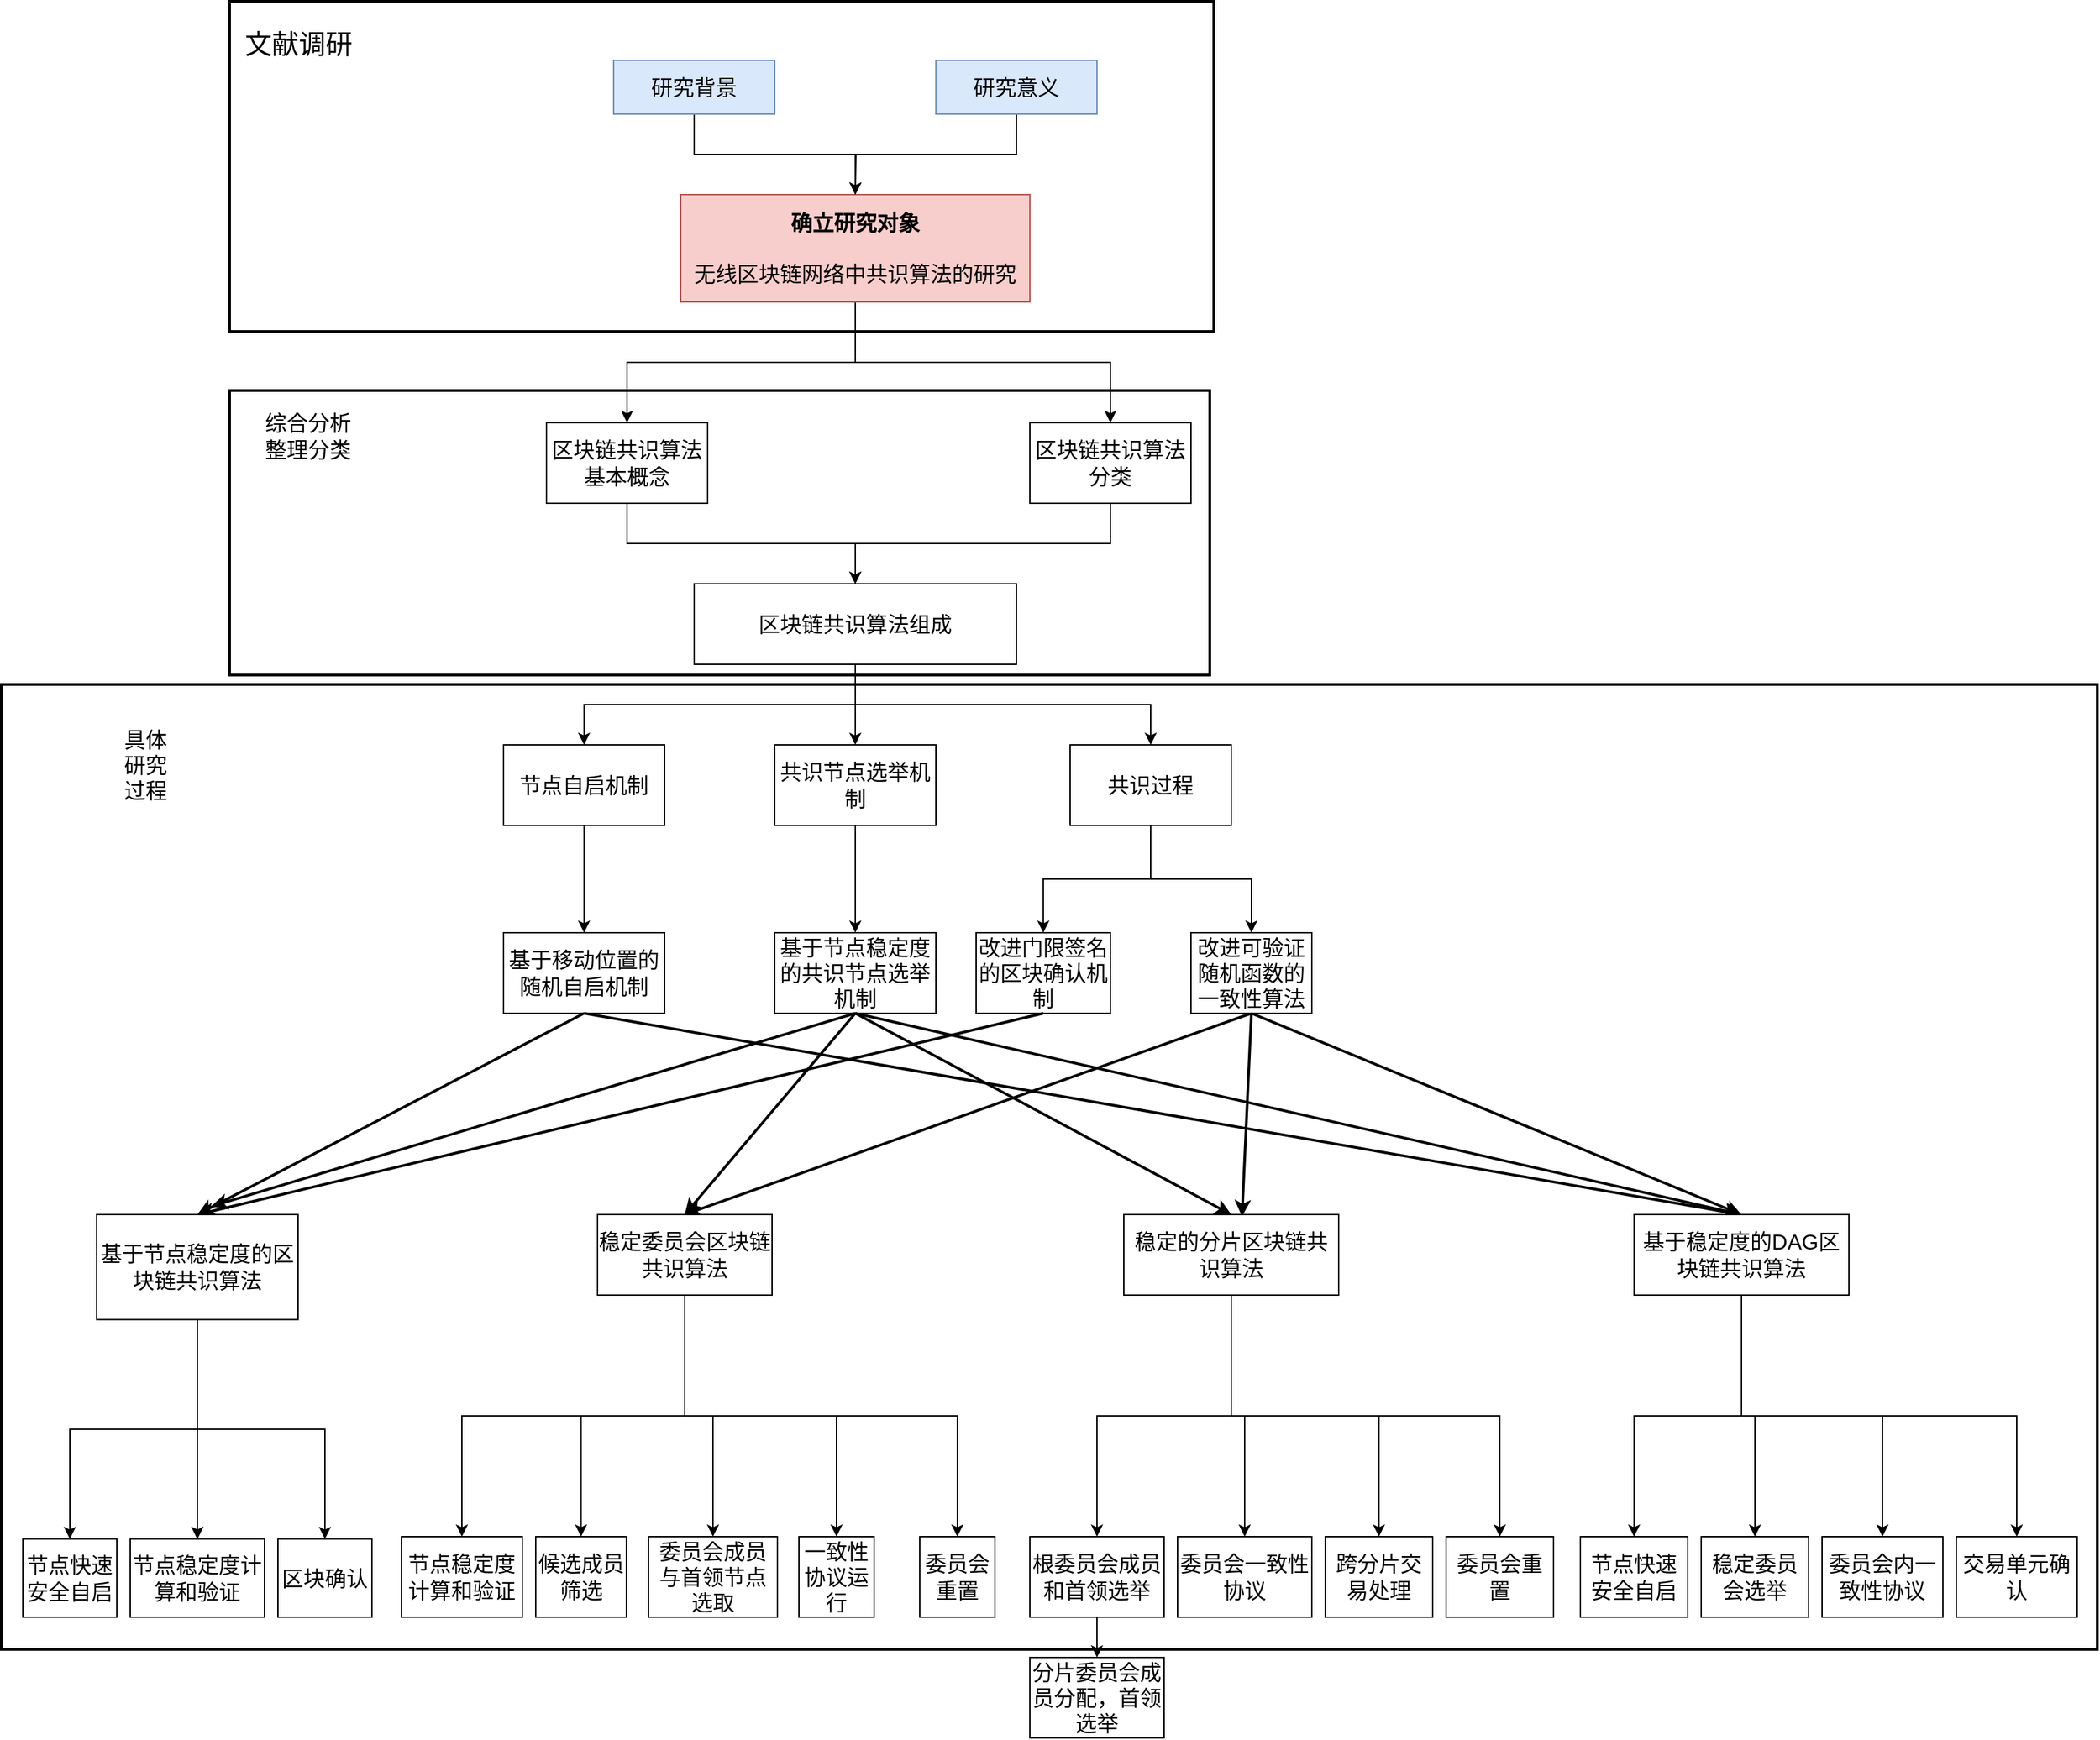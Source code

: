 <mxfile version="16.1.2" type="device" pages="3"><diagram id="LPJn_XH4fVWlZndRDKSt" name="研究路线"><mxGraphModel dx="1609" dy="531" grid="0" gridSize="10" guides="1" tooltips="1" connect="1" arrows="1" fold="1" page="1" pageScale="1" pageWidth="827" pageHeight="1169" math="0" shadow="0"><root><mxCell id="0"/><mxCell id="1" parent="0"/><mxCell id="5afi6k-t0XArKGaCuS5_-8" value="" style="rounded=0;whiteSpace=wrap;html=1;fontSize=16;strokeWidth=2;fillColor=none;" parent="1" vertex="1"><mxGeometry x="170" y="286" width="733" height="246" as="geometry"/></mxCell><mxCell id="dpX8SzUguJLZ-GSDuOSZ-2" value="" style="edgeStyle=orthogonalEdgeStyle;rounded=0;orthogonalLoop=1;jettySize=auto;html=1;fontSize=16;" parent="1" source="FDAHGKUWqQJpQVm4_VrW-2" target="dpX8SzUguJLZ-GSDuOSZ-1" edge="1"><mxGeometry relative="1" as="geometry"/></mxCell><mxCell id="dpX8SzUguJLZ-GSDuOSZ-4" value="" style="edgeStyle=orthogonalEdgeStyle;rounded=0;orthogonalLoop=1;jettySize=auto;html=1;fontSize=16;" parent="1" source="FDAHGKUWqQJpQVm4_VrW-2" target="dpX8SzUguJLZ-GSDuOSZ-3" edge="1"><mxGeometry relative="1" as="geometry"/></mxCell><mxCell id="FDAHGKUWqQJpQVm4_VrW-2" value="&lt;font style=&quot;font-size: 16px&quot;&gt;&lt;b&gt;确立研究对象&lt;br&gt;&lt;/b&gt;&lt;br&gt;无线区块链网络中共识算法的研究&lt;/font&gt;" style="whiteSpace=wrap;html=1;fillColor=#f8cecc;strokeColor=#b85450;" parent="1" vertex="1"><mxGeometry x="506" y="430" width="260" height="80" as="geometry"/></mxCell><mxCell id="czmnouRmcw8UIhUr_OTF-3" style="edgeStyle=orthogonalEdgeStyle;rounded=0;orthogonalLoop=1;jettySize=auto;html=1;exitX=0.5;exitY=1;exitDx=0;exitDy=0;entryX=0.5;entryY=0;entryDx=0;entryDy=0;fontSize=16;" parent="1" source="czmnouRmcw8UIhUr_OTF-1" target="FDAHGKUWqQJpQVm4_VrW-2" edge="1"><mxGeometry relative="1" as="geometry"/></mxCell><mxCell id="czmnouRmcw8UIhUr_OTF-1" value="研究背景" style="whiteSpace=wrap;html=1;rounded=0;fontFamily=Times New Roman;fontSize=16;strokeWidth=1;fillColor=#dae8fc;strokeColor=#6c8ebf;" parent="1" vertex="1"><mxGeometry x="456" y="330" width="120" height="40" as="geometry"/></mxCell><mxCell id="czmnouRmcw8UIhUr_OTF-4" style="edgeStyle=orthogonalEdgeStyle;rounded=0;orthogonalLoop=1;jettySize=auto;html=1;exitX=0.5;exitY=1;exitDx=0;exitDy=0;fontSize=16;" parent="1" source="czmnouRmcw8UIhUr_OTF-2" edge="1"><mxGeometry relative="1" as="geometry"><mxPoint x="636" y="430" as="targetPoint"/></mxGeometry></mxCell><mxCell id="czmnouRmcw8UIhUr_OTF-2" value="研究意义" style="whiteSpace=wrap;html=1;rounded=0;fontFamily=Times New Roman;fontSize=16;strokeWidth=1;fillColor=#dae8fc;strokeColor=#6c8ebf;" parent="1" vertex="1"><mxGeometry x="696" y="330" width="120" height="40" as="geometry"/></mxCell><mxCell id="RMElSk0JZ3vJ9ORmvwIp-2" value="" style="edgeStyle=orthogonalEdgeStyle;rounded=0;orthogonalLoop=1;jettySize=auto;html=1;fontSize=16;" parent="1" source="dpX8SzUguJLZ-GSDuOSZ-1" target="RMElSk0JZ3vJ9ORmvwIp-1" edge="1"><mxGeometry relative="1" as="geometry"/></mxCell><mxCell id="dpX8SzUguJLZ-GSDuOSZ-1" value="区块链共识算法基本概念" style="whiteSpace=wrap;html=1;fontSize=16;" parent="1" vertex="1"><mxGeometry x="406" y="600" width="120" height="60" as="geometry"/></mxCell><mxCell id="RMElSk0JZ3vJ9ORmvwIp-3" style="edgeStyle=orthogonalEdgeStyle;rounded=0;orthogonalLoop=1;jettySize=auto;html=1;exitX=0.5;exitY=1;exitDx=0;exitDy=0;entryX=0.5;entryY=0;entryDx=0;entryDy=0;fontSize=16;" parent="1" source="dpX8SzUguJLZ-GSDuOSZ-3" target="RMElSk0JZ3vJ9ORmvwIp-1" edge="1"><mxGeometry relative="1" as="geometry"/></mxCell><mxCell id="dpX8SzUguJLZ-GSDuOSZ-3" value="区块链共识算法分类" style="whiteSpace=wrap;html=1;fontSize=16;" parent="1" vertex="1"><mxGeometry x="766" y="600" width="120" height="60" as="geometry"/></mxCell><mxCell id="RMElSk0JZ3vJ9ORmvwIp-7" value="" style="edgeStyle=orthogonalEdgeStyle;rounded=0;orthogonalLoop=1;jettySize=auto;html=1;fontSize=16;" parent="1" source="RMElSk0JZ3vJ9ORmvwIp-1" target="RMElSk0JZ3vJ9ORmvwIp-6" edge="1"><mxGeometry relative="1" as="geometry"/></mxCell><mxCell id="RMElSk0JZ3vJ9ORmvwIp-9" value="" style="edgeStyle=orthogonalEdgeStyle;rounded=0;orthogonalLoop=1;jettySize=auto;html=1;fontSize=16;" parent="1" target="RMElSk0JZ3vJ9ORmvwIp-8" edge="1"><mxGeometry relative="1" as="geometry"><mxPoint x="636" y="780" as="sourcePoint"/><Array as="points"><mxPoint x="636" y="810"/><mxPoint x="856" y="810"/></Array></mxGeometry></mxCell><mxCell id="5afi6k-t0XArKGaCuS5_-7" style="edgeStyle=orthogonalEdgeStyle;rounded=0;orthogonalLoop=1;jettySize=auto;html=1;exitX=0.5;exitY=1;exitDx=0;exitDy=0;fontSize=16;" parent="1" source="RMElSk0JZ3vJ9ORmvwIp-1" target="RMElSk0JZ3vJ9ORmvwIp-4" edge="1"><mxGeometry relative="1" as="geometry"/></mxCell><mxCell id="RMElSk0JZ3vJ9ORmvwIp-1" value="区块链共识算法组成" style="whiteSpace=wrap;html=1;fontSize=16;" parent="1" vertex="1"><mxGeometry x="516" y="720" width="240" height="60" as="geometry"/></mxCell><mxCell id="RMElSk0JZ3vJ9ORmvwIp-11" value="" style="edgeStyle=orthogonalEdgeStyle;rounded=0;orthogonalLoop=1;jettySize=auto;html=1;fontSize=16;" parent="1" source="RMElSk0JZ3vJ9ORmvwIp-4" target="RMElSk0JZ3vJ9ORmvwIp-10" edge="1"><mxGeometry relative="1" as="geometry"/></mxCell><mxCell id="RMElSk0JZ3vJ9ORmvwIp-4" value="节点自启机制" style="whiteSpace=wrap;html=1;fontSize=16;" parent="1" vertex="1"><mxGeometry x="374" y="840" width="120" height="60" as="geometry"/></mxCell><mxCell id="RMElSk0JZ3vJ9ORmvwIp-13" value="" style="edgeStyle=orthogonalEdgeStyle;rounded=0;orthogonalLoop=1;jettySize=auto;html=1;fontSize=16;" parent="1" source="RMElSk0JZ3vJ9ORmvwIp-6" target="RMElSk0JZ3vJ9ORmvwIp-12" edge="1"><mxGeometry relative="1" as="geometry"/></mxCell><mxCell id="RMElSk0JZ3vJ9ORmvwIp-6" value="共识节点选举机制" style="whiteSpace=wrap;html=1;fontSize=16;" parent="1" vertex="1"><mxGeometry x="576" y="840" width="120" height="60" as="geometry"/></mxCell><mxCell id="RMElSk0JZ3vJ9ORmvwIp-15" value="" style="edgeStyle=orthogonalEdgeStyle;rounded=0;orthogonalLoop=1;jettySize=auto;html=1;fontSize=16;" parent="1" source="RMElSk0JZ3vJ9ORmvwIp-8" target="RMElSk0JZ3vJ9ORmvwIp-14" edge="1"><mxGeometry relative="1" as="geometry"/></mxCell><mxCell id="RMElSk0JZ3vJ9ORmvwIp-42" style="edgeStyle=orthogonalEdgeStyle;rounded=0;orthogonalLoop=1;jettySize=auto;html=1;exitX=0.5;exitY=1;exitDx=0;exitDy=0;entryX=0.5;entryY=0;entryDx=0;entryDy=0;fontSize=16;fontColor=#FF3333;strokeWidth=1;" parent="1" source="RMElSk0JZ3vJ9ORmvwIp-8" target="RMElSk0JZ3vJ9ORmvwIp-41" edge="1"><mxGeometry relative="1" as="geometry"/></mxCell><mxCell id="RMElSk0JZ3vJ9ORmvwIp-8" value="共识过程" style="whiteSpace=wrap;html=1;fontSize=16;" parent="1" vertex="1"><mxGeometry x="796" y="840" width="120" height="60" as="geometry"/></mxCell><mxCell id="RMElSk0JZ3vJ9ORmvwIp-10" value="基于移动位置的随机自启机制" style="whiteSpace=wrap;html=1;fontSize=16;" parent="1" vertex="1"><mxGeometry x="374" y="980" width="120" height="60" as="geometry"/></mxCell><mxCell id="RMElSk0JZ3vJ9ORmvwIp-12" value="基于节点稳定度的共识节点选举机制" style="whiteSpace=wrap;html=1;fontSize=16;" parent="1" vertex="1"><mxGeometry x="576" y="980" width="120" height="60" as="geometry"/></mxCell><mxCell id="RMElSk0JZ3vJ9ORmvwIp-14" value="改进门限签名的区块确认机制" style="whiteSpace=wrap;html=1;fontSize=16;" parent="1" vertex="1"><mxGeometry x="726" y="980" width="100" height="60" as="geometry"/></mxCell><mxCell id="RMElSk0JZ3vJ9ORmvwIp-26" value="" style="endArrow=classic;html=1;rounded=0;fontSize=16;fontColor=#FF3333;entryX=0.5;entryY=0;entryDx=0;entryDy=0;exitX=0.5;exitY=1;exitDx=0;exitDy=0;strokeWidth=2;" parent="1" source="RMElSk0JZ3vJ9ORmvwIp-10" target="RMElSk0JZ3vJ9ORmvwIp-16" edge="1"><mxGeometry width="50" height="50" relative="1" as="geometry"><mxPoint x="706" y="1100" as="sourcePoint"/><mxPoint x="756" y="1050" as="targetPoint"/></mxGeometry></mxCell><mxCell id="RMElSk0JZ3vJ9ORmvwIp-27" value="" style="endArrow=classic;html=1;rounded=0;fontSize=16;fontColor=#FF3333;exitX=0.5;exitY=1;exitDx=0;exitDy=0;strokeWidth=2;entryX=0.569;entryY=-0.078;entryDx=0;entryDy=0;entryPerimeter=0;" parent="1" source="RMElSk0JZ3vJ9ORmvwIp-12" target="RMElSk0JZ3vJ9ORmvwIp-16" edge="1"><mxGeometry width="50" height="50" relative="1" as="geometry"><mxPoint x="476" y="1050" as="sourcePoint"/><mxPoint x="411" y="1120" as="targetPoint"/></mxGeometry></mxCell><mxCell id="RMElSk0JZ3vJ9ORmvwIp-30" value="" style="endArrow=classic;html=1;rounded=0;fontSize=16;fontColor=#FF3333;entryX=0.5;entryY=0;entryDx=0;entryDy=0;exitX=0.5;exitY=1;exitDx=0;exitDy=0;strokeWidth=2;" parent="1" source="RMElSk0JZ3vJ9ORmvwIp-14" target="RMElSk0JZ3vJ9ORmvwIp-16" edge="1"><mxGeometry width="50" height="50" relative="1" as="geometry"><mxPoint x="616" y="1050" as="sourcePoint"/><mxPoint x="430.6" y="1128.68" as="targetPoint"/></mxGeometry></mxCell><mxCell id="RMElSk0JZ3vJ9ORmvwIp-31" value="" style="endArrow=classic;html=1;rounded=0;fontSize=16;fontColor=#FF3333;entryX=0.5;entryY=0;entryDx=0;entryDy=0;strokeWidth=2;exitX=0.5;exitY=1;exitDx=0;exitDy=0;" parent="1" source="RMElSk0JZ3vJ9ORmvwIp-41" target="RMElSk0JZ3vJ9ORmvwIp-19" edge="1"><mxGeometry width="50" height="50" relative="1" as="geometry"><mxPoint x="896" y="1040" as="sourcePoint"/><mxPoint x="421" y="1130" as="targetPoint"/></mxGeometry></mxCell><mxCell id="RMElSk0JZ3vJ9ORmvwIp-33" value="" style="endArrow=classic;html=1;rounded=0;fontSize=16;fontColor=#FF3333;entryX=0.5;entryY=0;entryDx=0;entryDy=0;exitX=0.5;exitY=1;exitDx=0;exitDy=0;strokeWidth=2;" parent="1" source="RMElSk0JZ3vJ9ORmvwIp-12" target="RMElSk0JZ3vJ9ORmvwIp-19" edge="1"><mxGeometry width="50" height="50" relative="1" as="geometry"><mxPoint x="476" y="1050" as="sourcePoint"/><mxPoint x="601" y="1130" as="targetPoint"/></mxGeometry></mxCell><mxCell id="RMElSk0JZ3vJ9ORmvwIp-35" value="" style="endArrow=classic;html=1;rounded=0;fontSize=16;fontColor=#FF3333;entryX=0.5;entryY=0;entryDx=0;entryDy=0;strokeWidth=2;" parent="1" target="RMElSk0JZ3vJ9ORmvwIp-22" edge="1"><mxGeometry width="50" height="50" relative="1" as="geometry"><mxPoint x="636" y="1040" as="sourcePoint"/><mxPoint x="601" y="1130" as="targetPoint"/></mxGeometry></mxCell><mxCell id="RMElSk0JZ3vJ9ORmvwIp-39" value="" style="endArrow=classic;html=1;rounded=0;fontSize=16;fontColor=#FF3333;entryX=0.5;entryY=0;entryDx=0;entryDy=0;exitX=0.5;exitY=1;exitDx=0;exitDy=0;strokeWidth=2;" parent="1" source="RMElSk0JZ3vJ9ORmvwIp-10" target="RMElSk0JZ3vJ9ORmvwIp-37" edge="1"><mxGeometry width="50" height="50" relative="1" as="geometry"><mxPoint x="476" y="1050" as="sourcePoint"/><mxPoint x="421" y="1130" as="targetPoint"/></mxGeometry></mxCell><mxCell id="RMElSk0JZ3vJ9ORmvwIp-40" value="" style="endArrow=classic;html=1;rounded=0;fontSize=16;fontColor=#FF3333;entryX=0.5;entryY=0;entryDx=0;entryDy=0;strokeWidth=2;exitX=0.5;exitY=1;exitDx=0;exitDy=0;" parent="1" source="RMElSk0JZ3vJ9ORmvwIp-12" target="RMElSk0JZ3vJ9ORmvwIp-37" edge="1"><mxGeometry width="50" height="50" relative="1" as="geometry"><mxPoint x="646" y="1050" as="sourcePoint"/><mxPoint x="786" y="1130" as="targetPoint"/></mxGeometry></mxCell><mxCell id="RMElSk0JZ3vJ9ORmvwIp-41" value="改进可验证随机函数的一致性算法" style="whiteSpace=wrap;html=1;fontSize=16;" parent="1" vertex="1"><mxGeometry x="886" y="980" width="90" height="60" as="geometry"/></mxCell><mxCell id="RMElSk0JZ3vJ9ORmvwIp-43" value="" style="endArrow=classic;html=1;rounded=0;fontSize=16;fontColor=#FF3333;strokeWidth=2;exitX=0.5;exitY=1;exitDx=0;exitDy=0;entryX=0.55;entryY=0.022;entryDx=0;entryDy=0;entryPerimeter=0;" parent="1" source="RMElSk0JZ3vJ9ORmvwIp-41" target="RMElSk0JZ3vJ9ORmvwIp-22" edge="1"><mxGeometry width="50" height="50" relative="1" as="geometry"><mxPoint x="931" y="1050" as="sourcePoint"/><mxPoint x="786" y="1130" as="targetPoint"/></mxGeometry></mxCell><mxCell id="RMElSk0JZ3vJ9ORmvwIp-44" value="" style="endArrow=classic;html=1;rounded=0;fontSize=16;fontColor=#FF3333;strokeWidth=2;exitX=0.5;exitY=1;exitDx=0;exitDy=0;entryX=0.5;entryY=0;entryDx=0;entryDy=0;" parent="1" source="RMElSk0JZ3vJ9ORmvwIp-41" target="RMElSk0JZ3vJ9ORmvwIp-37" edge="1"><mxGeometry width="50" height="50" relative="1" as="geometry"><mxPoint x="1061" y="1050" as="sourcePoint"/><mxPoint x="794" y="1131.32" as="targetPoint"/></mxGeometry></mxCell><mxCell id="RMElSk0JZ3vJ9ORmvwIp-64" value="" style="group" parent="1" vertex="1" connectable="0"><mxGeometry x="16" y="1190" width="270" height="300" as="geometry"/></mxCell><mxCell id="RMElSk0JZ3vJ9ORmvwIp-65" value="" style="edgeStyle=orthogonalEdgeStyle;rounded=0;orthogonalLoop=1;jettySize=auto;html=1;fontSize=16;fontColor=#FF3333;strokeWidth=1;" parent="RMElSk0JZ3vJ9ORmvwIp-64" source="RMElSk0JZ3vJ9ORmvwIp-16" target="RMElSk0JZ3vJ9ORmvwIp-47" edge="1"><mxGeometry relative="1" as="geometry"/></mxCell><mxCell id="RMElSk0JZ3vJ9ORmvwIp-16" value="基于节点稳定度的区块链共识算法" style="whiteSpace=wrap;html=1;fontSize=16;" parent="RMElSk0JZ3vJ9ORmvwIp-64" vertex="1"><mxGeometry x="55" width="150" height="78.261" as="geometry"/></mxCell><mxCell id="RMElSk0JZ3vJ9ORmvwIp-52" value="" style="group" parent="RMElSk0JZ3vJ9ORmvwIp-64" vertex="1" connectable="0"><mxGeometry y="221.739" width="270" height="78.261" as="geometry"/></mxCell><mxCell id="RMElSk0JZ3vJ9ORmvwIp-45" value="节点快速安全自启" style="whiteSpace=wrap;html=1;fontSize=16;" parent="RMElSk0JZ3vJ9ORmvwIp-52" vertex="1"><mxGeometry y="20" width="70" height="58.26" as="geometry"/></mxCell><mxCell id="RMElSk0JZ3vJ9ORmvwIp-47" value="节点稳定度计算和验证" style="whiteSpace=wrap;html=1;fontSize=16;" parent="RMElSk0JZ3vJ9ORmvwIp-52" vertex="1"><mxGeometry x="80" y="20" width="100" height="58.26" as="geometry"/></mxCell><mxCell id="RMElSk0JZ3vJ9ORmvwIp-50" value="区块确认" style="whiteSpace=wrap;html=1;fontSize=16;" parent="RMElSk0JZ3vJ9ORmvwIp-52" vertex="1"><mxGeometry x="190" y="20" width="70" height="58.26" as="geometry"/></mxCell><mxCell id="RMElSk0JZ3vJ9ORmvwIp-60" style="edgeStyle=orthogonalEdgeStyle;rounded=0;orthogonalLoop=1;jettySize=auto;html=1;exitX=0.5;exitY=1;exitDx=0;exitDy=0;entryX=0.5;entryY=0;entryDx=0;entryDy=0;fontSize=16;fontColor=#FF3333;strokeWidth=1;" parent="RMElSk0JZ3vJ9ORmvwIp-64" source="RMElSk0JZ3vJ9ORmvwIp-16" target="RMElSk0JZ3vJ9ORmvwIp-45" edge="1"><mxGeometry relative="1" as="geometry"/></mxCell><mxCell id="RMElSk0JZ3vJ9ORmvwIp-61" style="edgeStyle=orthogonalEdgeStyle;rounded=0;orthogonalLoop=1;jettySize=auto;html=1;exitX=0.5;exitY=1;exitDx=0;exitDy=0;entryX=0.5;entryY=0;entryDx=0;entryDy=0;fontSize=16;fontColor=#FF3333;strokeWidth=1;" parent="RMElSk0JZ3vJ9ORmvwIp-64" source="RMElSk0JZ3vJ9ORmvwIp-16" target="RMElSk0JZ3vJ9ORmvwIp-47" edge="1"><mxGeometry relative="1" as="geometry"/></mxCell><mxCell id="RMElSk0JZ3vJ9ORmvwIp-63" style="edgeStyle=orthogonalEdgeStyle;rounded=0;orthogonalLoop=1;jettySize=auto;html=1;exitX=0.5;exitY=1;exitDx=0;exitDy=0;entryX=0.5;entryY=0;entryDx=0;entryDy=0;fontSize=16;fontColor=#FF3333;strokeWidth=1;" parent="RMElSk0JZ3vJ9ORmvwIp-64" source="RMElSk0JZ3vJ9ORmvwIp-16" target="RMElSk0JZ3vJ9ORmvwIp-50" edge="1"><mxGeometry relative="1" as="geometry"/></mxCell><mxCell id="RMElSk0JZ3vJ9ORmvwIp-74" value="" style="group" parent="1" vertex="1" connectable="0"><mxGeometry x="298" y="1190" width="442" height="300" as="geometry"/></mxCell><mxCell id="RMElSk0JZ3vJ9ORmvwIp-68" value="委员会重置" style="whiteSpace=wrap;html=1;fontSize=16;" parent="RMElSk0JZ3vJ9ORmvwIp-74" vertex="1"><mxGeometry x="386" y="240" width="56" height="60" as="geometry"/></mxCell><mxCell id="RMElSk0JZ3vJ9ORmvwIp-73" value="" style="group" parent="RMElSk0JZ3vJ9ORmvwIp-74" vertex="1" connectable="0"><mxGeometry width="386" height="300" as="geometry"/></mxCell><mxCell id="RMElSk0JZ3vJ9ORmvwIp-19" value="稳定委员会区块链共识算法" style="whiteSpace=wrap;html=1;fontSize=16;" parent="RMElSk0JZ3vJ9ORmvwIp-73" vertex="1"><mxGeometry x="146" width="130" height="60" as="geometry"/></mxCell><mxCell id="RMElSk0JZ3vJ9ORmvwIp-70" value="" style="group" parent="RMElSk0JZ3vJ9ORmvwIp-73" vertex="1" connectable="0"><mxGeometry y="240" width="386" height="60" as="geometry"/></mxCell><mxCell id="RMElSk0JZ3vJ9ORmvwIp-53" value="节点稳定度计算和验证" style="whiteSpace=wrap;html=1;fontSize=16;" parent="RMElSk0JZ3vJ9ORmvwIp-70" vertex="1"><mxGeometry width="90" height="60" as="geometry"/></mxCell><mxCell id="RMElSk0JZ3vJ9ORmvwIp-56" value="候选成员筛选" style="whiteSpace=wrap;html=1;fontSize=16;" parent="RMElSk0JZ3vJ9ORmvwIp-70" vertex="1"><mxGeometry x="100" width="67.5" height="60" as="geometry"/></mxCell><mxCell id="RMElSk0JZ3vJ9ORmvwIp-58" value="委员会成员与首领节点选取" style="whiteSpace=wrap;html=1;fontSize=16;" parent="RMElSk0JZ3vJ9ORmvwIp-70" vertex="1"><mxGeometry x="184" width="96" height="60" as="geometry"/></mxCell><mxCell id="RMElSk0JZ3vJ9ORmvwIp-66" value="一致性协议运行" style="whiteSpace=wrap;html=1;fontSize=16;" parent="RMElSk0JZ3vJ9ORmvwIp-70" vertex="1"><mxGeometry x="296" width="56" height="60" as="geometry"/></mxCell><mxCell id="RMElSk0JZ3vJ9ORmvwIp-72" style="edgeStyle=orthogonalEdgeStyle;rounded=0;orthogonalLoop=1;jettySize=auto;html=1;exitX=0.5;exitY=1;exitDx=0;exitDy=0;entryX=0.5;entryY=0;entryDx=0;entryDy=0;fontSize=16;fontColor=#FF3333;strokeWidth=1;" parent="RMElSk0JZ3vJ9ORmvwIp-73" source="RMElSk0JZ3vJ9ORmvwIp-19" target="RMElSk0JZ3vJ9ORmvwIp-53" edge="1"><mxGeometry relative="1" as="geometry"/></mxCell><mxCell id="RMElSk0JZ3vJ9ORmvwIp-57" value="" style="edgeStyle=orthogonalEdgeStyle;rounded=0;orthogonalLoop=1;jettySize=auto;html=1;fontSize=16;fontColor=#FF3333;strokeWidth=1;" parent="RMElSk0JZ3vJ9ORmvwIp-73" source="RMElSk0JZ3vJ9ORmvwIp-19" target="RMElSk0JZ3vJ9ORmvwIp-56" edge="1"><mxGeometry relative="1" as="geometry"/></mxCell><mxCell id="RMElSk0JZ3vJ9ORmvwIp-59" value="" style="edgeStyle=orthogonalEdgeStyle;rounded=0;orthogonalLoop=1;jettySize=auto;html=1;fontSize=16;fontColor=#FF3333;strokeWidth=1;" parent="RMElSk0JZ3vJ9ORmvwIp-73" source="RMElSk0JZ3vJ9ORmvwIp-19" target="RMElSk0JZ3vJ9ORmvwIp-58" edge="1"><mxGeometry relative="1" as="geometry"/></mxCell><mxCell id="RMElSk0JZ3vJ9ORmvwIp-67" style="edgeStyle=orthogonalEdgeStyle;rounded=0;orthogonalLoop=1;jettySize=auto;html=1;exitX=0.5;exitY=1;exitDx=0;exitDy=0;entryX=0.5;entryY=0;entryDx=0;entryDy=0;fontSize=16;fontColor=#FF3333;strokeWidth=1;" parent="RMElSk0JZ3vJ9ORmvwIp-73" source="RMElSk0JZ3vJ9ORmvwIp-19" target="RMElSk0JZ3vJ9ORmvwIp-66" edge="1"><mxGeometry relative="1" as="geometry"/></mxCell><mxCell id="RMElSk0JZ3vJ9ORmvwIp-69" style="edgeStyle=orthogonalEdgeStyle;rounded=0;orthogonalLoop=1;jettySize=auto;html=1;exitX=0.5;exitY=1;exitDx=0;exitDy=0;entryX=0.5;entryY=0;entryDx=0;entryDy=0;fontSize=16;fontColor=#FF3333;strokeWidth=1;" parent="RMElSk0JZ3vJ9ORmvwIp-74" source="RMElSk0JZ3vJ9ORmvwIp-19" target="RMElSk0JZ3vJ9ORmvwIp-68" edge="1"><mxGeometry relative="1" as="geometry"/></mxCell><mxCell id="RMElSk0JZ3vJ9ORmvwIp-87" value="" style="group" parent="1" vertex="1" connectable="0"><mxGeometry x="766" y="1190" width="390" height="390" as="geometry"/></mxCell><mxCell id="RMElSk0JZ3vJ9ORmvwIp-22" value="稳定的分片区块链共识算法" style="whiteSpace=wrap;html=1;fontSize=16;" parent="RMElSk0JZ3vJ9ORmvwIp-87" vertex="1"><mxGeometry x="70" width="160" height="60" as="geometry"/></mxCell><mxCell id="RMElSk0JZ3vJ9ORmvwIp-75" value="根委员会成员和首领选举" style="whiteSpace=wrap;html=1;fontSize=16;" parent="RMElSk0JZ3vJ9ORmvwIp-87" vertex="1"><mxGeometry y="240" width="100" height="60" as="geometry"/></mxCell><mxCell id="RMElSk0JZ3vJ9ORmvwIp-76" value="" style="edgeStyle=orthogonalEdgeStyle;rounded=0;orthogonalLoop=1;jettySize=auto;html=1;fontSize=16;fontColor=#FF3333;strokeWidth=1;" parent="RMElSk0JZ3vJ9ORmvwIp-87" source="RMElSk0JZ3vJ9ORmvwIp-22" target="RMElSk0JZ3vJ9ORmvwIp-75" edge="1"><mxGeometry relative="1" as="geometry"/></mxCell><mxCell id="RMElSk0JZ3vJ9ORmvwIp-77" value="分片委员会成员分配，首领选举" style="whiteSpace=wrap;html=1;fontSize=16;" parent="RMElSk0JZ3vJ9ORmvwIp-87" vertex="1"><mxGeometry y="330" width="100" height="60" as="geometry"/></mxCell><mxCell id="RMElSk0JZ3vJ9ORmvwIp-85" style="edgeStyle=orthogonalEdgeStyle;rounded=0;orthogonalLoop=1;jettySize=auto;html=1;exitX=0.5;exitY=1;exitDx=0;exitDy=0;entryX=0.5;entryY=0;entryDx=0;entryDy=0;fontSize=16;fontColor=#FF3333;strokeWidth=1;" parent="RMElSk0JZ3vJ9ORmvwIp-87" source="RMElSk0JZ3vJ9ORmvwIp-75" target="RMElSk0JZ3vJ9ORmvwIp-77" edge="1"><mxGeometry relative="1" as="geometry"/></mxCell><mxCell id="RMElSk0JZ3vJ9ORmvwIp-79" value="跨分片交易处理" style="whiteSpace=wrap;html=1;fontSize=16;" parent="RMElSk0JZ3vJ9ORmvwIp-87" vertex="1"><mxGeometry x="220" y="240" width="80" height="60" as="geometry"/></mxCell><mxCell id="RMElSk0JZ3vJ9ORmvwIp-81" style="edgeStyle=orthogonalEdgeStyle;rounded=0;orthogonalLoop=1;jettySize=auto;html=1;exitX=0.5;exitY=1;exitDx=0;exitDy=0;entryX=0.5;entryY=0;entryDx=0;entryDy=0;fontSize=16;fontColor=#FF3333;strokeWidth=1;" parent="RMElSk0JZ3vJ9ORmvwIp-87" source="RMElSk0JZ3vJ9ORmvwIp-22" target="RMElSk0JZ3vJ9ORmvwIp-79" edge="1"><mxGeometry relative="1" as="geometry"/></mxCell><mxCell id="RMElSk0JZ3vJ9ORmvwIp-82" value="委员会重置" style="whiteSpace=wrap;html=1;fontSize=16;" parent="RMElSk0JZ3vJ9ORmvwIp-87" vertex="1"><mxGeometry x="310" y="240" width="80" height="60" as="geometry"/></mxCell><mxCell id="RMElSk0JZ3vJ9ORmvwIp-86" style="edgeStyle=orthogonalEdgeStyle;rounded=0;orthogonalLoop=1;jettySize=auto;html=1;exitX=0.5;exitY=1;exitDx=0;exitDy=0;entryX=0.5;entryY=0;entryDx=0;entryDy=0;fontSize=16;fontColor=#FF3333;strokeWidth=1;" parent="RMElSk0JZ3vJ9ORmvwIp-87" source="RMElSk0JZ3vJ9ORmvwIp-22" target="RMElSk0JZ3vJ9ORmvwIp-82" edge="1"><mxGeometry relative="1" as="geometry"/></mxCell><mxCell id="RMElSk0JZ3vJ9ORmvwIp-83" value="委员会一致性协议" style="whiteSpace=wrap;html=1;fontSize=16;" parent="RMElSk0JZ3vJ9ORmvwIp-87" vertex="1"><mxGeometry x="110" y="240" width="100" height="60" as="geometry"/></mxCell><mxCell id="RMElSk0JZ3vJ9ORmvwIp-84" value="" style="edgeStyle=orthogonalEdgeStyle;rounded=0;orthogonalLoop=1;jettySize=auto;html=1;fontSize=16;fontColor=#FF3333;strokeWidth=1;" parent="RMElSk0JZ3vJ9ORmvwIp-87" source="RMElSk0JZ3vJ9ORmvwIp-22" target="RMElSk0JZ3vJ9ORmvwIp-83" edge="1"><mxGeometry relative="1" as="geometry"/></mxCell><mxCell id="RMElSk0JZ3vJ9ORmvwIp-96" value="" style="group" parent="1" vertex="1" connectable="0"><mxGeometry x="1176" y="1190" width="370" height="300" as="geometry"/></mxCell><mxCell id="RMElSk0JZ3vJ9ORmvwIp-37" value="基于稳定度的DAG区块链共识算法" style="whiteSpace=wrap;html=1;fontSize=16;" parent="RMElSk0JZ3vJ9ORmvwIp-96" vertex="1"><mxGeometry x="40" width="160" height="60" as="geometry"/></mxCell><mxCell id="RMElSk0JZ3vJ9ORmvwIp-88" value="节点快速安全自启" style="whiteSpace=wrap;html=1;fontSize=16;" parent="RMElSk0JZ3vJ9ORmvwIp-96" vertex="1"><mxGeometry y="240" width="80" height="60" as="geometry"/></mxCell><mxCell id="RMElSk0JZ3vJ9ORmvwIp-89" value="" style="edgeStyle=orthogonalEdgeStyle;rounded=0;orthogonalLoop=1;jettySize=auto;html=1;fontSize=16;fontColor=#FF3333;strokeWidth=1;" parent="RMElSk0JZ3vJ9ORmvwIp-96" source="RMElSk0JZ3vJ9ORmvwIp-37" target="RMElSk0JZ3vJ9ORmvwIp-88" edge="1"><mxGeometry relative="1" as="geometry"/></mxCell><mxCell id="RMElSk0JZ3vJ9ORmvwIp-90" value="稳定委员会选举" style="whiteSpace=wrap;html=1;fontSize=16;" parent="RMElSk0JZ3vJ9ORmvwIp-96" vertex="1"><mxGeometry x="90" y="240" width="80" height="60" as="geometry"/></mxCell><mxCell id="RMElSk0JZ3vJ9ORmvwIp-91" style="edgeStyle=orthogonalEdgeStyle;rounded=0;orthogonalLoop=1;jettySize=auto;html=1;exitX=0.5;exitY=1;exitDx=0;exitDy=0;entryX=0.5;entryY=0;entryDx=0;entryDy=0;fontSize=16;fontColor=#FF3333;strokeWidth=1;" parent="RMElSk0JZ3vJ9ORmvwIp-96" source="RMElSk0JZ3vJ9ORmvwIp-37" target="RMElSk0JZ3vJ9ORmvwIp-90" edge="1"><mxGeometry relative="1" as="geometry"/></mxCell><mxCell id="RMElSk0JZ3vJ9ORmvwIp-92" value="委员会内一致性协议" style="whiteSpace=wrap;html=1;fontSize=16;" parent="RMElSk0JZ3vJ9ORmvwIp-96" vertex="1"><mxGeometry x="180" y="240" width="90" height="60" as="geometry"/></mxCell><mxCell id="RMElSk0JZ3vJ9ORmvwIp-93" value="" style="edgeStyle=orthogonalEdgeStyle;rounded=0;orthogonalLoop=1;jettySize=auto;html=1;fontSize=16;fontColor=#FF3333;strokeWidth=1;" parent="RMElSk0JZ3vJ9ORmvwIp-96" source="RMElSk0JZ3vJ9ORmvwIp-37" target="RMElSk0JZ3vJ9ORmvwIp-92" edge="1"><mxGeometry relative="1" as="geometry"/></mxCell><mxCell id="RMElSk0JZ3vJ9ORmvwIp-94" value="交易单元确认" style="whiteSpace=wrap;html=1;fontSize=16;" parent="RMElSk0JZ3vJ9ORmvwIp-96" vertex="1"><mxGeometry x="280" y="240" width="90" height="60" as="geometry"/></mxCell><mxCell id="RMElSk0JZ3vJ9ORmvwIp-95" style="edgeStyle=orthogonalEdgeStyle;rounded=0;orthogonalLoop=1;jettySize=auto;html=1;exitX=0.5;exitY=1;exitDx=0;exitDy=0;entryX=0.5;entryY=0;entryDx=0;entryDy=0;fontSize=16;fontColor=#FF3333;strokeWidth=1;" parent="RMElSk0JZ3vJ9ORmvwIp-96" source="RMElSk0JZ3vJ9ORmvwIp-37" target="RMElSk0JZ3vJ9ORmvwIp-94" edge="1"><mxGeometry relative="1" as="geometry"/></mxCell><mxCell id="5afi6k-t0XArKGaCuS5_-4" value="综合分析&lt;br&gt;整理分类" style="text;html=1;align=center;verticalAlign=middle;resizable=0;points=[];autosize=1;strokeColor=none;fillColor=none;fontSize=16;" parent="1" vertex="1"><mxGeometry x="191" y="589" width="74" height="42" as="geometry"/></mxCell><mxCell id="5afi6k-t0XArKGaCuS5_-6" value="具体&lt;br&gt;研究&lt;br&gt;过程" style="text;html=1;align=center;verticalAlign=middle;resizable=0;points=[];autosize=1;strokeColor=none;fillColor=none;fontSize=16;" parent="1" vertex="1"><mxGeometry x="86" y="824" width="42" height="61" as="geometry"/></mxCell><mxCell id="5afi6k-t0XArKGaCuS5_-9" value="&lt;font style=&quot;font-size: 20px&quot;&gt;文献调研&lt;/font&gt;" style="text;html=1;align=center;verticalAlign=middle;resizable=0;points=[];autosize=1;strokeColor=none;fillColor=none;" parent="1" vertex="1"><mxGeometry x="176" y="306" width="90" height="21" as="geometry"/></mxCell><mxCell id="5afi6k-t0XArKGaCuS5_-10" value="" style="rounded=0;whiteSpace=wrap;html=1;fontSize=16;strokeWidth=2;fillColor=none;" parent="1" vertex="1"><mxGeometry x="170" y="576" width="730" height="212" as="geometry"/></mxCell><mxCell id="5afi6k-t0XArKGaCuS5_-11" value="" style="rounded=0;whiteSpace=wrap;html=1;fontSize=16;strokeWidth=2;fillColor=none;" parent="1" vertex="1"><mxGeometry y="795" width="1561" height="719" as="geometry"/></mxCell></root></mxGraphModel></diagram><diagram id="-JY83434USbgOb0ZKTaO" name="最终研究路线图"><mxGraphModel dx="1609" dy="531" grid="1" gridSize="10" guides="1" tooltips="1" connect="1" arrows="1" fold="1" page="1" pageScale="1" pageWidth="827" pageHeight="1169" math="0" shadow="0"><root><mxCell id="piIRQN4oUdbOw2d-5um2-0"/><mxCell id="piIRQN4oUdbOw2d-5um2-1" parent="piIRQN4oUdbOw2d-5um2-0"/><mxCell id="piIRQN4oUdbOw2d-5um2-2" value="&lt;font&gt;&lt;b&gt;&lt;font style=&quot;font-size: 24px&quot;&gt;确定研究对象&lt;/font&gt;&lt;/b&gt;&lt;br&gt;&lt;span style=&quot;font-size: 18px&quot;&gt;无线区块链网络中的共识算法&lt;/span&gt;&lt;/font&gt;" style="rounded=0;whiteSpace=wrap;html=1;fontSize=24;fillColor=#f5f5f5;strokeColor=#666666;fontColor=#333333;" parent="piIRQN4oUdbOw2d-5um2-1" vertex="1"><mxGeometry x="212" y="165" width="580" height="80" as="geometry"/></mxCell><mxCell id="piIRQN4oUdbOw2d-5um2-3" value="" style="group;fillColor=#f5f5f5;strokeColor=#666666;fontColor=#333333;" parent="piIRQN4oUdbOw2d-5um2-1" vertex="1" connectable="0"><mxGeometry x="212" y="40" width="580" height="120" as="geometry"/></mxCell><mxCell id="piIRQN4oUdbOw2d-5um2-4" value="&lt;b&gt;文献调研&lt;br&gt;&lt;/b&gt;&lt;span style=&quot;font-size: 18px&quot;&gt;&lt;br&gt;&lt;br&gt;&lt;br&gt;&lt;/span&gt;" style="rounded=0;whiteSpace=wrap;html=1;fontSize=24;fillColor=#f5f5f5;strokeColor=#666666;fontColor=#333333;" parent="piIRQN4oUdbOw2d-5um2-3" vertex="1"><mxGeometry width="580" height="120" as="geometry"/></mxCell><mxCell id="piIRQN4oUdbOw2d-5um2-5" value="" style="group" parent="piIRQN4oUdbOw2d-5um2-3" vertex="1" connectable="0"><mxGeometry x="125" y="46" width="330" height="60" as="geometry"/></mxCell><mxCell id="piIRQN4oUdbOw2d-5um2-6" value="研究背景" style="rounded=0;whiteSpace=wrap;html=1;fontSize=18;" parent="piIRQN4oUdbOw2d-5um2-5" vertex="1"><mxGeometry width="120" height="60" as="geometry"/></mxCell><mxCell id="piIRQN4oUdbOw2d-5um2-7" value="研究意义" style="rounded=0;whiteSpace=wrap;html=1;fontSize=18;" parent="piIRQN4oUdbOw2d-5um2-5" vertex="1"><mxGeometry x="210" width="120" height="60" as="geometry"/></mxCell><mxCell id="piIRQN4oUdbOw2d-5um2-8" value="" style="group;fillColor=#D8E8F5;strokeColor=#23445d;" parent="piIRQN4oUdbOw2d-5um2-1" vertex="1" connectable="0"><mxGeometry x="212" y="251" width="580" height="120" as="geometry"/></mxCell><mxCell id="piIRQN4oUdbOw2d-5um2-9" value="&lt;font style=&quot;font-size: 12px&quot;&gt;&lt;b&gt;&lt;font style=&quot;font-size: 24px&quot;&gt;综合分析&amp;amp;分类整理&lt;br&gt;&lt;/font&gt;&lt;/b&gt;&lt;span&gt;&lt;br&gt;&lt;br&gt;&lt;br&gt;&lt;/span&gt;&lt;/font&gt;" style="rounded=0;whiteSpace=wrap;html=1;fontSize=24;fillColor=#f5f5f5;strokeColor=#666666;fontColor=#333333;" parent="piIRQN4oUdbOw2d-5um2-8" vertex="1"><mxGeometry width="580" height="120" as="geometry"/></mxCell><mxCell id="piIRQN4oUdbOw2d-5um2-10" value="" style="group" parent="piIRQN4oUdbOw2d-5um2-8" vertex="1" connectable="0"><mxGeometry x="125" y="46" width="330" height="60" as="geometry"/></mxCell><mxCell id="piIRQN4oUdbOw2d-5um2-11" value="共识算法&lt;br&gt;基本概念" style="rounded=0;whiteSpace=wrap;html=1;fontSize=18;" parent="piIRQN4oUdbOw2d-5um2-10" vertex="1"><mxGeometry width="120" height="60" as="geometry"/></mxCell><mxCell id="piIRQN4oUdbOw2d-5um2-12" value="共识算法&lt;br&gt;分类" style="rounded=0;whiteSpace=wrap;html=1;fontSize=18;" parent="piIRQN4oUdbOw2d-5um2-10" vertex="1"><mxGeometry x="210" width="120" height="60" as="geometry"/></mxCell><mxCell id="piIRQN4oUdbOw2d-5um2-13" value="" style="group;fillColor=#f8cecc;strokeColor=#b85450;" parent="piIRQN4oUdbOw2d-5um2-1" vertex="1" connectable="0"><mxGeometry x="212" y="376" width="580" height="240" as="geometry"/></mxCell><mxCell id="piIRQN4oUdbOw2d-5um2-14" value="&lt;font&gt;&lt;b&gt;&lt;font style=&quot;font-size: 24px&quot;&gt;共识算法主要步骤&lt;/font&gt;&lt;/b&gt;&lt;br&gt;&lt;span style=&quot;font-size: 18px&quot;&gt;&lt;br&gt;&lt;/span&gt;&lt;br&gt;&lt;br&gt;&lt;br&gt;&lt;br&gt;&lt;br&gt;&lt;br&gt;&lt;/font&gt;" style="rounded=0;whiteSpace=wrap;html=1;fontSize=24;" parent="piIRQN4oUdbOw2d-5um2-13" vertex="1"><mxGeometry width="580" height="240" as="geometry"/></mxCell><mxCell id="piIRQN4oUdbOw2d-5um2-15" value="" style="group" parent="piIRQN4oUdbOw2d-5um2-13" vertex="1" connectable="0"><mxGeometry x="20" y="47" width="540" height="169" as="geometry"/></mxCell><mxCell id="piIRQN4oUdbOw2d-5um2-16" value="节点自启&lt;br&gt;机制" style="rounded=0;whiteSpace=wrap;html=1;fontSize=18;" parent="piIRQN4oUdbOw2d-5um2-15" vertex="1"><mxGeometry width="120" height="60" as="geometry"/></mxCell><mxCell id="piIRQN4oUdbOw2d-5um2-17" value="共识节点&lt;br&gt;选举机制" style="rounded=0;whiteSpace=wrap;html=1;fontSize=18;" parent="piIRQN4oUdbOw2d-5um2-15" vertex="1"><mxGeometry x="140" width="120" height="60" as="geometry"/></mxCell><mxCell id="piIRQN4oUdbOw2d-5um2-18" value="共识过程" style="rounded=0;whiteSpace=wrap;html=1;fontSize=18;" parent="piIRQN4oUdbOw2d-5um2-15" vertex="1"><mxGeometry x="350" width="120" height="60" as="geometry"/></mxCell><mxCell id="piIRQN4oUdbOw2d-5um2-19" value="基于移动位置的随机启动机制" style="rounded=0;whiteSpace=wrap;html=1;fontSize=18;fillColor=#d5e8d4;strokeColor=#82b366;" parent="piIRQN4oUdbOw2d-5um2-15" vertex="1"><mxGeometry y="100" width="120" height="69" as="geometry"/></mxCell><mxCell id="piIRQN4oUdbOw2d-5um2-20" style="edgeStyle=orthogonalEdgeStyle;rounded=0;orthogonalLoop=1;jettySize=auto;html=1;exitX=0.5;exitY=1;exitDx=0;exitDy=0;entryX=0.5;entryY=0;entryDx=0;entryDy=0;fontSize=18;" parent="piIRQN4oUdbOw2d-5um2-15" source="piIRQN4oUdbOw2d-5um2-16" target="piIRQN4oUdbOw2d-5um2-19" edge="1"><mxGeometry relative="1" as="geometry"/></mxCell><mxCell id="piIRQN4oUdbOw2d-5um2-21" value="基于节点稳定度的共识节点选举机制" style="rounded=0;whiteSpace=wrap;html=1;fontSize=18;fillColor=#d5e8d4;strokeColor=#82b366;" parent="piIRQN4oUdbOw2d-5um2-15" vertex="1"><mxGeometry x="140" y="100" width="120" height="69" as="geometry"/></mxCell><mxCell id="piIRQN4oUdbOw2d-5um2-22" style="edgeStyle=orthogonalEdgeStyle;rounded=0;orthogonalLoop=1;jettySize=auto;html=1;exitX=0.5;exitY=1;exitDx=0;exitDy=0;entryX=0.5;entryY=0;entryDx=0;entryDy=0;fontSize=18;" parent="piIRQN4oUdbOw2d-5um2-15" source="piIRQN4oUdbOw2d-5um2-17" target="piIRQN4oUdbOw2d-5um2-21" edge="1"><mxGeometry relative="1" as="geometry"/></mxCell><mxCell id="piIRQN4oUdbOw2d-5um2-23" value="" style="group" parent="piIRQN4oUdbOw2d-5um2-15" vertex="1" connectable="0"><mxGeometry x="280" y="100" width="260" height="69" as="geometry"/></mxCell><mxCell id="piIRQN4oUdbOw2d-5um2-24" value="改进门限签名的区块确认机制" style="rounded=0;whiteSpace=wrap;html=1;fontSize=18;fillColor=#d5e8d4;strokeColor=#82b366;" parent="piIRQN4oUdbOw2d-5um2-23" vertex="1"><mxGeometry width="120" height="69" as="geometry"/></mxCell><mxCell id="piIRQN4oUdbOw2d-5um2-25" value="改进可验证随机函数的一致性算法" style="rounded=0;whiteSpace=wrap;html=1;fontSize=18;fillColor=#d5e8d4;strokeColor=#82b366;" parent="piIRQN4oUdbOw2d-5um2-23" vertex="1"><mxGeometry x="140" width="120" height="69" as="geometry"/></mxCell><mxCell id="piIRQN4oUdbOw2d-5um2-26" style="edgeStyle=orthogonalEdgeStyle;rounded=0;orthogonalLoop=1;jettySize=auto;html=1;exitX=0.5;exitY=1;exitDx=0;exitDy=0;entryX=0.5;entryY=0;entryDx=0;entryDy=0;fontSize=18;" parent="piIRQN4oUdbOw2d-5um2-15" source="piIRQN4oUdbOw2d-5um2-18" target="piIRQN4oUdbOw2d-5um2-24" edge="1"><mxGeometry relative="1" as="geometry"/></mxCell><mxCell id="piIRQN4oUdbOw2d-5um2-27" style="edgeStyle=orthogonalEdgeStyle;rounded=0;orthogonalLoop=1;jettySize=auto;html=1;exitX=0.5;exitY=1;exitDx=0;exitDy=0;entryX=0.5;entryY=0;entryDx=0;entryDy=0;fontSize=18;" parent="piIRQN4oUdbOw2d-5um2-15" source="piIRQN4oUdbOw2d-5um2-18" target="piIRQN4oUdbOw2d-5um2-25" edge="1"><mxGeometry relative="1" as="geometry"/></mxCell><mxCell id="piIRQN4oUdbOw2d-5um2-28" value="" style="rounded=0;whiteSpace=wrap;html=1;fontSize=24;" parent="piIRQN4oUdbOw2d-5um2-1" vertex="1"><mxGeometry x="212" y="621" width="580" height="446" as="geometry"/></mxCell><mxCell id="piIRQN4oUdbOw2d-5um2-29" style="edgeStyle=orthogonalEdgeStyle;rounded=0;orthogonalLoop=1;jettySize=auto;html=1;exitX=0.5;exitY=1;exitDx=0;exitDy=0;entryX=0.5;entryY=0;entryDx=0;entryDy=0;fontSize=12;" parent="piIRQN4oUdbOw2d-5um2-1" source="piIRQN4oUdbOw2d-5um2-19" target="piIRQN4oUdbOw2d-5um2-61" edge="1"><mxGeometry relative="1" as="geometry"/></mxCell><mxCell id="piIRQN4oUdbOw2d-5um2-30" style="rounded=0;orthogonalLoop=1;jettySize=auto;html=1;exitX=0.5;exitY=1;exitDx=0;exitDy=0;entryX=0.5;entryY=0;entryDx=0;entryDy=0;fontSize=12;" parent="piIRQN4oUdbOw2d-5um2-1" source="piIRQN4oUdbOw2d-5um2-19" target="piIRQN4oUdbOw2d-5um2-64" edge="1"><mxGeometry relative="1" as="geometry"/></mxCell><mxCell id="piIRQN4oUdbOw2d-5um2-31" style="edgeStyle=none;rounded=0;orthogonalLoop=1;jettySize=auto;html=1;entryX=0.5;entryY=0;entryDx=0;entryDy=0;fontSize=12;exitX=0.5;exitY=1;exitDx=0;exitDy=0;" parent="piIRQN4oUdbOw2d-5um2-1" source="piIRQN4oUdbOw2d-5um2-21" target="piIRQN4oUdbOw2d-5um2-61" edge="1"><mxGeometry relative="1" as="geometry"><mxPoint x="440" y="637" as="sourcePoint"/></mxGeometry></mxCell><mxCell id="piIRQN4oUdbOw2d-5um2-32" style="edgeStyle=none;rounded=0;orthogonalLoop=1;jettySize=auto;html=1;exitX=0.5;exitY=1;exitDx=0;exitDy=0;entryX=0.5;entryY=0;entryDx=0;entryDy=0;fontSize=12;" parent="piIRQN4oUdbOw2d-5um2-1" source="piIRQN4oUdbOw2d-5um2-21" target="piIRQN4oUdbOw2d-5um2-62" edge="1"><mxGeometry relative="1" as="geometry"/></mxCell><mxCell id="piIRQN4oUdbOw2d-5um2-33" style="edgeStyle=none;rounded=0;orthogonalLoop=1;jettySize=auto;html=1;exitX=0.5;exitY=1;exitDx=0;exitDy=0;entryX=0.5;entryY=0;entryDx=0;entryDy=0;fontSize=12;" parent="piIRQN4oUdbOw2d-5um2-1" source="piIRQN4oUdbOw2d-5um2-21" target="piIRQN4oUdbOw2d-5um2-63" edge="1"><mxGeometry relative="1" as="geometry"/></mxCell><mxCell id="piIRQN4oUdbOw2d-5um2-34" style="edgeStyle=none;rounded=0;orthogonalLoop=1;jettySize=auto;html=1;exitX=0.5;exitY=1;exitDx=0;exitDy=0;entryX=0.5;entryY=0;entryDx=0;entryDy=0;fontSize=12;" parent="piIRQN4oUdbOw2d-5um2-1" source="piIRQN4oUdbOw2d-5um2-21" target="piIRQN4oUdbOw2d-5um2-64" edge="1"><mxGeometry relative="1" as="geometry"/></mxCell><mxCell id="piIRQN4oUdbOw2d-5um2-35" style="edgeStyle=none;rounded=0;orthogonalLoop=1;jettySize=auto;html=1;exitX=0.5;exitY=1;exitDx=0;exitDy=0;entryX=0.5;entryY=0;entryDx=0;entryDy=0;fontSize=12;" parent="piIRQN4oUdbOw2d-5um2-1" source="piIRQN4oUdbOw2d-5um2-24" target="piIRQN4oUdbOw2d-5um2-61" edge="1"><mxGeometry relative="1" as="geometry"/></mxCell><mxCell id="piIRQN4oUdbOw2d-5um2-36" style="edgeStyle=none;rounded=0;orthogonalLoop=1;jettySize=auto;html=1;exitX=0.5;exitY=1;exitDx=0;exitDy=0;entryX=0.5;entryY=0;entryDx=0;entryDy=0;fontSize=12;" parent="piIRQN4oUdbOw2d-5um2-1" source="piIRQN4oUdbOw2d-5um2-25" target="piIRQN4oUdbOw2d-5um2-62" edge="1"><mxGeometry relative="1" as="geometry"/></mxCell><mxCell id="piIRQN4oUdbOw2d-5um2-37" style="edgeStyle=none;rounded=0;orthogonalLoop=1;jettySize=auto;html=1;exitX=0.5;exitY=1;exitDx=0;exitDy=0;entryX=0.5;entryY=0;entryDx=0;entryDy=0;fontSize=12;" parent="piIRQN4oUdbOw2d-5um2-1" source="piIRQN4oUdbOw2d-5um2-25" target="piIRQN4oUdbOw2d-5um2-63" edge="1"><mxGeometry relative="1" as="geometry"/></mxCell><mxCell id="piIRQN4oUdbOw2d-5um2-38" style="edgeStyle=none;rounded=0;orthogonalLoop=1;jettySize=auto;html=1;exitX=0.5;exitY=1;exitDx=0;exitDy=0;entryX=0.5;entryY=0;entryDx=0;entryDy=0;fontSize=12;" parent="piIRQN4oUdbOw2d-5um2-1" source="piIRQN4oUdbOw2d-5um2-25" target="piIRQN4oUdbOw2d-5um2-64" edge="1"><mxGeometry relative="1" as="geometry"/></mxCell><mxCell id="piIRQN4oUdbOw2d-5um2-39" value="" style="group;strokeColor=default;" parent="piIRQN4oUdbOw2d-5um2-1" vertex="1" connectable="0"><mxGeometry x="232" y="637" width="540" height="414" as="geometry"/></mxCell><mxCell id="piIRQN4oUdbOw2d-5um2-40" value="" style="group" parent="piIRQN4oUdbOw2d-5um2-39" vertex="1" connectable="0"><mxGeometry x="420" y="89" width="120" height="259" as="geometry"/></mxCell><mxCell id="piIRQN4oUdbOw2d-5um2-41" value="节点快速安全自启" style="rounded=0;whiteSpace=wrap;html=1;fontSize=18;fillColor=#fff2cc;strokeColor=#d6b656;dashed=1;dashPattern=1 1;strokeWidth=4;" parent="piIRQN4oUdbOw2d-5um2-40" vertex="1"><mxGeometry width="120" height="60" as="geometry"/></mxCell><mxCell id="piIRQN4oUdbOw2d-5um2-42" value="稳定委员会选举" style="rounded=0;whiteSpace=wrap;html=1;fontSize=18;dashed=1;dashPattern=1 1;strokeWidth=4;" parent="piIRQN4oUdbOw2d-5um2-40" vertex="1"><mxGeometry y="66" width="120" height="60" as="geometry"/></mxCell><mxCell id="piIRQN4oUdbOw2d-5um2-43" value="委员会一致性协议" style="rounded=0;whiteSpace=wrap;html=1;fontSize=18;fillColor=#f8cecc;strokeColor=#b85450;strokeWidth=4;" parent="piIRQN4oUdbOw2d-5um2-40" vertex="1"><mxGeometry y="133" width="120" height="60" as="geometry"/></mxCell><mxCell id="piIRQN4oUdbOw2d-5um2-44" value="交易单元确认" style="rounded=0;whiteSpace=wrap;html=1;fontSize=18;strokeWidth=4;" parent="piIRQN4oUdbOw2d-5um2-40" vertex="1"><mxGeometry y="199" width="120" height="60" as="geometry"/></mxCell><mxCell id="piIRQN4oUdbOw2d-5um2-45" value="" style="group" parent="piIRQN4oUdbOw2d-5um2-39" vertex="1" connectable="0"><mxGeometry x="279.5" y="89" width="121" height="325" as="geometry"/></mxCell><mxCell id="piIRQN4oUdbOw2d-5um2-46" value="根委员会成员选举和根首领选举" style="rounded=0;whiteSpace=wrap;html=1;fontSize=18;strokeWidth=4;dashed=1;dashPattern=1 1;" parent="piIRQN4oUdbOw2d-5um2-45" vertex="1"><mxGeometry width="121" height="60" as="geometry"/></mxCell><mxCell id="piIRQN4oUdbOw2d-5um2-47" value="分片委员会成员分配和分片首领选举" style="rounded=0;whiteSpace=wrap;html=1;fontSize=18;dashed=1;dashPattern=1 1;strokeWidth=5;" parent="piIRQN4oUdbOw2d-5um2-45" vertex="1"><mxGeometry x="0.5" y="66" width="120" height="60" as="geometry"/></mxCell><mxCell id="piIRQN4oUdbOw2d-5um2-48" value="委员会一致性协议" style="rounded=0;whiteSpace=wrap;html=1;fontSize=18;fillColor=#f8cecc;strokeColor=#b85450;strokeWidth=4;" parent="piIRQN4oUdbOw2d-5um2-45" vertex="1"><mxGeometry x="0.5" y="133" width="120" height="60" as="geometry"/></mxCell><mxCell id="piIRQN4oUdbOw2d-5um2-49" value="跨分片交易处理" style="rounded=0;whiteSpace=wrap;html=1;fontSize=18;strokeWidth=4;dashed=1;dashPattern=1 1;" parent="piIRQN4oUdbOw2d-5um2-45" vertex="1"><mxGeometry x="0.5" y="199" width="120" height="60" as="geometry"/></mxCell><mxCell id="piIRQN4oUdbOw2d-5um2-50" value="委员会重置" style="rounded=0;whiteSpace=wrap;html=1;fontSize=18;dashed=1;dashPattern=1 1;strokeWidth=4;" parent="piIRQN4oUdbOw2d-5um2-45" vertex="1"><mxGeometry x="0.5" y="265" width="120" height="60" as="geometry"/></mxCell><mxCell id="piIRQN4oUdbOw2d-5um2-51" value="" style="group" parent="piIRQN4oUdbOw2d-5um2-39" vertex="1" connectable="0"><mxGeometry y="89" width="120" height="193" as="geometry"/></mxCell><mxCell id="piIRQN4oUdbOw2d-5um2-52" value="节点快速安全自启" style="rounded=0;whiteSpace=wrap;html=1;fontSize=18;fillColor=#fff2cc;strokeColor=#d6b656;strokeWidth=5;dashed=1;dashPattern=1 1;" parent="piIRQN4oUdbOw2d-5um2-51" vertex="1"><mxGeometry width="120" height="60" as="geometry"/></mxCell><mxCell id="piIRQN4oUdbOw2d-5um2-53" value="节点稳定度计算和验证" style="rounded=0;whiteSpace=wrap;html=1;fontSize=18;fillColor=#ffe6cc;strokeColor=#d79b00;strokeWidth=4;dashed=1;dashPattern=1 1;" parent="piIRQN4oUdbOw2d-5um2-51" vertex="1"><mxGeometry y="67" width="120" height="60" as="geometry"/></mxCell><mxCell id="piIRQN4oUdbOw2d-5um2-54" value="区块确认" style="rounded=0;whiteSpace=wrap;html=1;fontSize=18;strokeWidth=4;dashed=1;dashPattern=1 1;" parent="piIRQN4oUdbOw2d-5um2-51" vertex="1"><mxGeometry y="133" width="120" height="60" as="geometry"/></mxCell><mxCell id="piIRQN4oUdbOw2d-5um2-55" value="" style="group;strokeWidth=5;" parent="piIRQN4oUdbOw2d-5um2-39" vertex="1" connectable="0"><mxGeometry x="140" y="89" width="120" height="325" as="geometry"/></mxCell><mxCell id="piIRQN4oUdbOw2d-5um2-56" value="节点稳定度计算和验证" style="rounded=0;whiteSpace=wrap;html=1;fontSize=18;fillColor=#ffe6cc;strokeColor=#d79b00;strokeWidth=4;dashed=1;dashPattern=1 1;" parent="piIRQN4oUdbOw2d-5um2-55" vertex="1"><mxGeometry width="120" height="60" as="geometry"/></mxCell><mxCell id="piIRQN4oUdbOw2d-5um2-57" value="委员会候选成员筛选" style="rounded=0;whiteSpace=wrap;html=1;fontSize=18;strokeWidth=4;dashed=1;dashPattern=1 1;" parent="piIRQN4oUdbOw2d-5um2-55" vertex="1"><mxGeometry y="66" width="120" height="60" as="geometry"/></mxCell><mxCell id="piIRQN4oUdbOw2d-5um2-58" value="委员会成员选举与首领选举" style="rounded=0;whiteSpace=wrap;html=1;fontSize=18;strokeWidth=3;" parent="piIRQN4oUdbOw2d-5um2-55" vertex="1"><mxGeometry y="133" width="120" height="60" as="geometry"/></mxCell><mxCell id="piIRQN4oUdbOw2d-5um2-59" value="委员会重置" style="rounded=0;whiteSpace=wrap;html=1;fontSize=18;strokeWidth=4;dashed=1;dashPattern=1 1;" parent="piIRQN4oUdbOw2d-5um2-55" vertex="1"><mxGeometry y="265" width="120" height="60" as="geometry"/></mxCell><mxCell id="piIRQN4oUdbOw2d-5um2-60" value="委员会一致性协议" style="rounded=0;whiteSpace=wrap;html=1;fontSize=18;fillColor=#f8cecc;strokeColor=#b85450;strokeWidth=3;" parent="piIRQN4oUdbOw2d-5um2-55" vertex="1"><mxGeometry y="199" width="120" height="60" as="geometry"/></mxCell><mxCell id="piIRQN4oUdbOw2d-5um2-61" value="基于节点稳定度的区块链共识算法" style="rounded=0;whiteSpace=wrap;html=1;fontSize=18;fillColor=#dae8fc;strokeColor=#6c8ebf;strokeWidth=3;dashed=1;" parent="piIRQN4oUdbOw2d-5um2-39" vertex="1"><mxGeometry width="120" height="80" as="geometry"/></mxCell><mxCell id="piIRQN4oUdbOw2d-5um2-62" value="稳定委员会区块链共识算法" style="rounded=0;whiteSpace=wrap;html=1;fontSize=18;fillColor=#dae8fc;strokeColor=#6c8ebf;strokeWidth=3;dashed=1;" parent="piIRQN4oUdbOw2d-5um2-39" vertex="1"><mxGeometry x="140" width="120" height="80" as="geometry"/></mxCell><mxCell id="piIRQN4oUdbOw2d-5um2-63" value="稳定的分片区块链共识算法" style="rounded=0;whiteSpace=wrap;html=1;fontSize=18;fillColor=#dae8fc;strokeColor=#6c8ebf;strokeWidth=3;dashed=1;" parent="piIRQN4oUdbOw2d-5um2-39" vertex="1"><mxGeometry x="280" width="120" height="80" as="geometry"/></mxCell><mxCell id="piIRQN4oUdbOw2d-5um2-64" value="基于稳定度的DAG区块链共识算法" style="rounded=0;whiteSpace=wrap;html=1;fontSize=18;fillColor=#dae8fc;strokeColor=#6c8ebf;dashed=1;strokeWidth=3;" parent="piIRQN4oUdbOw2d-5um2-39" vertex="1"><mxGeometry x="420" width="120" height="80" as="geometry"/></mxCell><mxCell id="piIRQN4oUdbOw2d-5um2-65" value="" style="whiteSpace=wrap;html=1;fillColor=#d5e8d4;strokeColor=#82b366;" parent="piIRQN4oUdbOw2d-5um2-1" vertex="1"><mxGeometry y="360" width="40" height="30" as="geometry"/></mxCell><mxCell id="piIRQN4oUdbOw2d-5um2-66" value="创新点" style="text;html=1;align=center;verticalAlign=middle;resizable=0;points=[];autosize=1;strokeColor=none;fillColor=none;fontSize=20;" parent="piIRQN4oUdbOw2d-5um2-1" vertex="1"><mxGeometry x="52" y="360" width="80" height="30" as="geometry"/></mxCell><mxCell id="piIRQN4oUdbOw2d-5um2-67" value="" style="rounded=0;whiteSpace=wrap;html=1;dashed=1;dashPattern=1 1;fontSize=20;strokeColor=default;strokeWidth=4;" parent="piIRQN4oUdbOw2d-5um2-1" vertex="1"><mxGeometry y="400" width="40" height="30" as="geometry"/></mxCell><mxCell id="piIRQN4oUdbOw2d-5um2-68" value="将要研究的东西" style="text;html=1;align=center;verticalAlign=middle;resizable=0;points=[];autosize=1;strokeColor=none;fillColor=none;fontSize=20;" parent="piIRQN4oUdbOw2d-5um2-1" vertex="1"><mxGeometry x="50" y="400" width="160" height="30" as="geometry"/></mxCell><mxCell id="piIRQN4oUdbOw2d-5um2-69" value="" style="rounded=0;whiteSpace=wrap;html=1;fontSize=20;strokeColor=default;strokeWidth=4;" parent="piIRQN4oUdbOw2d-5um2-1" vertex="1"><mxGeometry y="440" width="40" height="30" as="geometry"/></mxCell><mxCell id="piIRQN4oUdbOw2d-5um2-70" value="现在已有的东西" style="text;html=1;align=center;verticalAlign=middle;resizable=0;points=[];autosize=1;strokeColor=none;fillColor=none;fontSize=20;" parent="piIRQN4oUdbOw2d-5um2-1" vertex="1"><mxGeometry x="50" y="440" width="160" height="30" as="geometry"/></mxCell><mxCell id="piIRQN4oUdbOw2d-5um2-71" value="" style="rounded=0;whiteSpace=wrap;html=1;fontSize=20;strokeColor=#6c8ebf;strokeWidth=4;dashed=1;fillColor=#dae8fc;" parent="piIRQN4oUdbOw2d-5um2-1" vertex="1"><mxGeometry y="480" width="40" height="40" as="geometry"/></mxCell><mxCell id="piIRQN4oUdbOw2d-5um2-72" value="最终应用实现" style="text;html=1;align=center;verticalAlign=middle;resizable=0;points=[];autosize=1;strokeColor=none;fillColor=none;fontSize=20;" parent="piIRQN4oUdbOw2d-5um2-1" vertex="1"><mxGeometry x="52" y="485" width="140" height="30" as="geometry"/></mxCell></root></mxGraphModel></diagram><diagram id="6eT1zOllIb6sg3lP6Kv9" name="博士论文架构图"><mxGraphModel dx="1609" dy="531" grid="1" gridSize="10" guides="1" tooltips="1" connect="1" arrows="1" fold="1" page="1" pageScale="1" pageWidth="827" pageHeight="1169" math="0" shadow="0"><root><mxCell id="PI46r2szvL0Wi4fYe2KJ-0"/><mxCell id="PI46r2szvL0Wi4fYe2KJ-1" parent="PI46r2szvL0Wi4fYe2KJ-0"/><mxCell id="PI46r2szvL0Wi4fYe2KJ-2" value="" style="group" parent="PI46r2szvL0Wi4fYe2KJ-1" vertex="1" connectable="0"><mxGeometry x="-80" y="80" width="1010" height="1198" as="geometry"/></mxCell><mxCell id="PI46r2szvL0Wi4fYe2KJ-3" value="" style="rounded=0;whiteSpace=wrap;html=1;fillColor=#d5e8d4;strokeColor=#82b366;" parent="PI46r2szvL0Wi4fYe2KJ-2" vertex="1"><mxGeometry x="240" width="770" height="170" as="geometry"/></mxCell><mxCell id="PI46r2szvL0Wi4fYe2KJ-4" value="&lt;font style=&quot;font-size: 28px&quot;&gt;第一章 绪论&lt;/font&gt;" style="text;html=1;align=center;verticalAlign=middle;resizable=0;points=[];autosize=1;strokeColor=none;fillColor=none;" parent="PI46r2szvL0Wi4fYe2KJ-2" vertex="1"><mxGeometry x="535" y="30" width="160" height="30" as="geometry"/></mxCell><mxCell id="PI46r2szvL0Wi4fYe2KJ-5" value="1.1研究背景及意义" style="rounded=0;whiteSpace=wrap;html=1;fontSize=20;fillColor=#fff2cc;strokeColor=#d6b656;" parent="PI46r2szvL0Wi4fYe2KJ-2" vertex="1"><mxGeometry x="290" y="80" width="170" height="70" as="geometry"/></mxCell><mxCell id="PI46r2szvL0Wi4fYe2KJ-6" value="1.2 国内外现状" style="rounded=0;whiteSpace=wrap;html=1;fontSize=20;fillColor=#fff2cc;strokeColor=#d6b656;" parent="PI46r2szvL0Wi4fYe2KJ-2" vertex="1"><mxGeometry x="537.5" y="80" width="162.5" height="70" as="geometry"/></mxCell><mxCell id="PI46r2szvL0Wi4fYe2KJ-7" value="1.3 本文研究内容" style="rounded=0;whiteSpace=wrap;html=1;fontSize=20;fillColor=#fff2cc;strokeColor=#d6b656;" parent="PI46r2szvL0Wi4fYe2KJ-2" vertex="1"><mxGeometry x="776.25" y="80" width="160" height="70" as="geometry"/></mxCell><mxCell id="PI46r2szvL0Wi4fYe2KJ-8" value="" style="rounded=0;whiteSpace=wrap;html=1;fontSize=28;fillColor=#d5e8d4;strokeColor=#82b366;" parent="PI46r2szvL0Wi4fYe2KJ-2" vertex="1"><mxGeometry x="240" y="210" width="770" height="150" as="geometry"/></mxCell><mxCell id="PI46r2szvL0Wi4fYe2KJ-9" value="第二章 区块链共识算法" style="text;html=1;align=center;verticalAlign=middle;resizable=0;points=[];autosize=1;strokeColor=none;fillColor=none;fontSize=28;" parent="PI46r2szvL0Wi4fYe2KJ-2" vertex="1"><mxGeometry x="465" y="220" width="300" height="40" as="geometry"/></mxCell><mxCell id="PI46r2szvL0Wi4fYe2KJ-10" value="2.1 区块链共识算法概念和性质" style="rounded=0;whiteSpace=wrap;html=1;fontSize=20;fillColor=#ffe6cc;strokeColor=#d79b00;" parent="PI46r2szvL0Wi4fYe2KJ-2" vertex="1"><mxGeometry x="254.5" y="270" width="281" height="70" as="geometry"/></mxCell><mxCell id="PI46r2szvL0Wi4fYe2KJ-11" value="2.2 区块链共识算法结构" style="rounded=0;whiteSpace=wrap;html=1;fontSize=20;fillColor=#ffe6cc;strokeColor=#d79b00;" parent="PI46r2szvL0Wi4fYe2KJ-2" vertex="1"><mxGeometry x="545" y="270" width="220" height="70" as="geometry"/></mxCell><mxCell id="PI46r2szvL0Wi4fYe2KJ-12" value="2.3 区块链共识算法分类" style="rounded=0;whiteSpace=wrap;html=1;fontSize=20;fillColor=#ffe6cc;strokeColor=#d79b00;" parent="PI46r2szvL0Wi4fYe2KJ-2" vertex="1"><mxGeometry x="776.25" y="270" width="220" height="70" as="geometry"/></mxCell><mxCell id="PI46r2szvL0Wi4fYe2KJ-13" value="" style="rounded=0;whiteSpace=wrap;html=1;fontSize=28;fillColor=#d5e8d4;strokeColor=#82b366;" parent="PI46r2szvL0Wi4fYe2KJ-2" vertex="1"><mxGeometry x="240" y="400" width="770" height="160" as="geometry"/></mxCell><mxCell id="PI46r2szvL0Wi4fYe2KJ-14" value="第三章 无线区块链共识算法面临问题分析" style="text;html=1;align=center;verticalAlign=middle;resizable=0;points=[];autosize=1;strokeColor=none;fillColor=none;fontSize=28;" parent="PI46r2szvL0Wi4fYe2KJ-2" vertex="1"><mxGeometry x="350" y="420" width="530" height="40" as="geometry"/></mxCell><mxCell id="PI46r2szvL0Wi4fYe2KJ-15" value="3.1 节点自启问题分析" style="rounded=0;whiteSpace=wrap;html=1;fontSize=20;fillColor=#b0e3e6;strokeColor=#0e8088;strokeWidth=3;" parent="PI46r2szvL0Wi4fYe2KJ-2" vertex="1"><mxGeometry x="270" y="480" width="200" height="70" as="geometry"/></mxCell><mxCell id="PI46r2szvL0Wi4fYe2KJ-16" value="3.2 共识节点选举问题分析" style="rounded=0;whiteSpace=wrap;html=1;fontSize=20;fillColor=#b0e3e6;strokeColor=#0e8088;strokeWidth=3;" parent="PI46r2szvL0Wi4fYe2KJ-2" vertex="1"><mxGeometry x="500" y="480" width="240" height="70" as="geometry"/></mxCell><mxCell id="PI46r2szvL0Wi4fYe2KJ-17" value="共识过程瓶颈分析" style="rounded=0;whiteSpace=wrap;html=1;fontSize=20;fillColor=#b0e3e6;strokeColor=#0e8088;strokeWidth=3;" parent="PI46r2szvL0Wi4fYe2KJ-2" vertex="1"><mxGeometry x="770" y="480" width="190" height="70" as="geometry"/></mxCell><mxCell id="PI46r2szvL0Wi4fYe2KJ-18" value="" style="rounded=0;whiteSpace=wrap;html=1;fontSize=28;fillColor=#dae8fc;strokeColor=#6c8ebf;" parent="PI46r2szvL0Wi4fYe2KJ-2" vertex="1"><mxGeometry x="240" y="600" width="770" height="210" as="geometry"/></mxCell><mxCell id="PI46r2szvL0Wi4fYe2KJ-19" value="第四章 无线区块链共识算法相关问题解决方案" style="text;html=1;align=center;verticalAlign=middle;resizable=0;points=[];autosize=1;strokeColor=none;fillColor=none;fontSize=28;" parent="PI46r2szvL0Wi4fYe2KJ-2" vertex="1"><mxGeometry x="322.5" y="640" width="580" height="40" as="geometry"/></mxCell><mxCell id="PI46r2szvL0Wi4fYe2KJ-20" value="4.1 基于移动位置的随机启动机制" style="rounded=0;whiteSpace=wrap;html=1;fontSize=20;fillColor=#f8cecc;gradientColor=#ea6b66;strokeColor=#b85450;dashed=1;strokeWidth=4;" parent="PI46r2szvL0Wi4fYe2KJ-2" vertex="1"><mxGeometry x="250" y="720" width="160" height="70" as="geometry"/></mxCell><mxCell id="PI46r2szvL0Wi4fYe2KJ-21" value="4.2 基于节点稳定度的共识节点选举机制" style="rounded=0;whiteSpace=wrap;html=1;fontSize=20;fillColor=#f8cecc;gradientColor=#ea6b66;strokeColor=#b85450;dashed=1;strokeWidth=4;" parent="PI46r2szvL0Wi4fYe2KJ-2" vertex="1"><mxGeometry x="430" y="720" width="185" height="70" as="geometry"/></mxCell><mxCell id="PI46r2szvL0Wi4fYe2KJ-22" value="4.3 基于门限签名的区块确认机制" style="rounded=0;whiteSpace=wrap;html=1;fontSize=20;fillColor=#f8cecc;gradientColor=#ea6b66;strokeColor=#b85450;dashed=1;strokeWidth=4;" parent="PI46r2szvL0Wi4fYe2KJ-2" vertex="1"><mxGeometry x="630" y="720" width="170" height="70" as="geometry"/></mxCell><mxCell id="PI46r2szvL0Wi4fYe2KJ-23" value="4.4 基于可验证随机函数的一致性算法" style="rounded=0;whiteSpace=wrap;html=1;fontSize=20;fillColor=#f8cecc;gradientColor=#ea6b66;strokeColor=#b85450;dashed=1;strokeWidth=4;" parent="PI46r2szvL0Wi4fYe2KJ-2" vertex="1"><mxGeometry x="816.25" y="720" width="180" height="70" as="geometry"/></mxCell><mxCell id="PI46r2szvL0Wi4fYe2KJ-24" value="" style="rounded=0;whiteSpace=wrap;html=1;fontSize=28;fillColor=#dae8fc;strokeColor=#6c8ebf;" parent="PI46r2szvL0Wi4fYe2KJ-2" vertex="1"><mxGeometry x="240" y="849" width="770" height="210" as="geometry"/></mxCell><mxCell id="PI46r2szvL0Wi4fYe2KJ-25" value="第五章 无线区块链共识算法研究相关成果" style="text;html=1;align=center;verticalAlign=middle;resizable=0;points=[];autosize=1;strokeColor=none;fillColor=none;fontSize=28;" parent="PI46r2szvL0Wi4fYe2KJ-2" vertex="1"><mxGeometry x="350" y="887" width="530" height="40" as="geometry"/></mxCell><mxCell id="PI46r2szvL0Wi4fYe2KJ-26" value="5.1 基于节点稳定度的区块链共识算法" style="rounded=0;whiteSpace=wrap;html=1;fontSize=20;fillColor=#f5f5f5;gradientColor=#b3b3b3;strokeColor=#666666;dashed=1;strokeWidth=4;" parent="PI46r2szvL0Wi4fYe2KJ-2" vertex="1"><mxGeometry x="254.5" y="967" width="180" height="70" as="geometry"/></mxCell><mxCell id="PI46r2szvL0Wi4fYe2KJ-27" value="5.2 稳定委员会区块链共识算法" style="rounded=0;whiteSpace=wrap;html=1;fontSize=20;fillColor=#f5f5f5;gradientColor=#b3b3b3;strokeColor=#666666;dashed=1;strokeWidth=4;" parent="PI46r2szvL0Wi4fYe2KJ-2" vertex="1"><mxGeometry x="465" y="967" width="145" height="70" as="geometry"/></mxCell><mxCell id="PI46r2szvL0Wi4fYe2KJ-28" value="5.3 稳定的分片区块链共识算法" style="rounded=0;whiteSpace=wrap;html=1;fontSize=20;fillColor=#f5f5f5;gradientColor=#b3b3b3;strokeColor=#666666;dashed=1;strokeWidth=4;" parent="PI46r2szvL0Wi4fYe2KJ-2" vertex="1"><mxGeometry x="640" y="967" width="150" height="70" as="geometry"/></mxCell><mxCell id="PI46r2szvL0Wi4fYe2KJ-29" value="5.4 基于稳定度的DAG区块链共识算法" style="rounded=0;whiteSpace=wrap;html=1;fontSize=20;fillColor=#f5f5f5;gradientColor=#b3b3b3;strokeColor=#666666;dashed=1;strokeWidth=4;" parent="PI46r2szvL0Wi4fYe2KJ-2" vertex="1"><mxGeometry x="811.25" y="967" width="190" height="70" as="geometry"/></mxCell><mxCell id="PI46r2szvL0Wi4fYe2KJ-30" value="" style="rounded=0;whiteSpace=wrap;html=1;fontSize=28;fillColor=#dae8fc;strokeColor=#6c8ebf;" parent="PI46r2szvL0Wi4fYe2KJ-2" vertex="1"><mxGeometry x="240" y="1098" width="770" height="100" as="geometry"/></mxCell><mxCell id="PI46r2szvL0Wi4fYe2KJ-31" value="第六章 回顾与展望" style="text;html=1;align=center;verticalAlign=middle;resizable=0;points=[];autosize=1;strokeColor=none;fillColor=none;fontSize=28;" parent="PI46r2szvL0Wi4fYe2KJ-2" vertex="1"><mxGeometry x="490" y="1128" width="250" height="40" as="geometry"/></mxCell><mxCell id="PI46r2szvL0Wi4fYe2KJ-32" value="" style="shape=flexArrow;endArrow=classic;html=1;rounded=0;fontSize=28;exitX=0.5;exitY=1;exitDx=0;exitDy=0;entryX=0.5;entryY=0;entryDx=0;entryDy=0;fillColor=#e1d5e7;strokeColor=#9673a6;" parent="PI46r2szvL0Wi4fYe2KJ-2" source="PI46r2szvL0Wi4fYe2KJ-3" target="PI46r2szvL0Wi4fYe2KJ-8" edge="1"><mxGeometry width="50" height="50" relative="1" as="geometry"><mxPoint x="580" y="230" as="sourcePoint"/><mxPoint x="630" y="180" as="targetPoint"/></mxGeometry></mxCell><mxCell id="PI46r2szvL0Wi4fYe2KJ-33" value="" style="shape=flexArrow;endArrow=classic;html=1;rounded=0;fontSize=28;exitX=0.5;exitY=1;exitDx=0;exitDy=0;entryX=0.5;entryY=0;entryDx=0;entryDy=0;fillColor=#e1d5e7;strokeColor=#9673a6;" parent="PI46r2szvL0Wi4fYe2KJ-2" edge="1"><mxGeometry width="50" height="50" relative="1" as="geometry"><mxPoint x="625" y="360" as="sourcePoint"/><mxPoint x="625" y="400" as="targetPoint"/></mxGeometry></mxCell><mxCell id="PI46r2szvL0Wi4fYe2KJ-34" value="" style="shape=flexArrow;endArrow=classic;html=1;rounded=0;fontSize=28;exitX=0.5;exitY=1;exitDx=0;exitDy=0;fillColor=#e1d5e7;strokeColor=#9673a6;" parent="PI46r2szvL0Wi4fYe2KJ-2" source="PI46r2szvL0Wi4fYe2KJ-13" edge="1"><mxGeometry width="50" height="50" relative="1" as="geometry"><mxPoint x="616" y="559" as="sourcePoint"/><mxPoint x="625" y="600" as="targetPoint"/></mxGeometry></mxCell><mxCell id="PI46r2szvL0Wi4fYe2KJ-35" value="" style="shape=flexArrow;endArrow=classic;html=1;rounded=0;fontSize=28;exitX=0.5;exitY=1;exitDx=0;exitDy=0;entryX=0.5;entryY=0;entryDx=0;entryDy=0;fillColor=#e1d5e7;strokeColor=#9673a6;" parent="PI46r2szvL0Wi4fYe2KJ-2" edge="1"><mxGeometry width="50" height="50" relative="1" as="geometry"><mxPoint x="616" y="809" as="sourcePoint"/><mxPoint x="616" y="849" as="targetPoint"/></mxGeometry></mxCell><mxCell id="PI46r2szvL0Wi4fYe2KJ-36" value="" style="shape=flexArrow;endArrow=classic;html=1;rounded=0;fontSize=28;exitX=0.5;exitY=1;exitDx=0;exitDy=0;entryX=0.5;entryY=0;entryDx=0;entryDy=0;fillColor=#e1d5e7;strokeColor=#9673a6;" parent="PI46r2szvL0Wi4fYe2KJ-2" edge="1"><mxGeometry width="50" height="50" relative="1" as="geometry"><mxPoint x="615" y="1059" as="sourcePoint"/><mxPoint x="615" y="1099" as="targetPoint"/></mxGeometry></mxCell><mxCell id="PI46r2szvL0Wi4fYe2KJ-37" value="" style="rounded=0;whiteSpace=wrap;html=1;fontSize=28;strokeWidth=1;fillColor=#d5e8d4;strokeColor=#82b366;" parent="PI46r2szvL0Wi4fYe2KJ-2" vertex="1"><mxGeometry y="280" width="40" height="40" as="geometry"/></mxCell><mxCell id="PI46r2szvL0Wi4fYe2KJ-38" value="&lt;font style=&quot;font-size: 16px&quot;&gt;文献整理分析完成&lt;/font&gt;" style="text;html=1;align=center;verticalAlign=middle;resizable=0;points=[];autosize=1;strokeColor=none;fillColor=none;fontSize=28;" parent="PI46r2szvL0Wi4fYe2KJ-2" vertex="1"><mxGeometry x="50" y="290" width="140" height="40" as="geometry"/></mxCell><mxCell id="PI46r2szvL0Wi4fYe2KJ-39" value="" style="rounded=0;whiteSpace=wrap;html=1;fontSize=28;strokeWidth=1;fillColor=#dae8fc;strokeColor=#6c8ebf;" parent="PI46r2szvL0Wi4fYe2KJ-2" vertex="1"><mxGeometry y="360" width="40" height="40" as="geometry"/></mxCell><mxCell id="PI46r2szvL0Wi4fYe2KJ-40" value="待完成的研究工作" style="text;html=1;align=center;verticalAlign=middle;resizable=0;points=[];autosize=1;strokeColor=none;fillColor=none;fontSize=16;" parent="PI46r2szvL0Wi4fYe2KJ-2" vertex="1"><mxGeometry x="50" y="380" width="140" height="20" as="geometry"/></mxCell><mxCell id="PI46r2szvL0Wi4fYe2KJ-41" value="" style="rounded=0;whiteSpace=wrap;html=1;fontSize=28;strokeWidth=3;" parent="PI46r2szvL0Wi4fYe2KJ-2" vertex="1"><mxGeometry y="440" width="40" height="40" as="geometry"/></mxCell><mxCell id="PI46r2szvL0Wi4fYe2KJ-42" value="最近两周内完成的工作" style="text;html=1;align=center;verticalAlign=middle;resizable=0;points=[];autosize=1;strokeColor=none;fillColor=none;fontSize=16;" parent="PI46r2szvL0Wi4fYe2KJ-2" vertex="1"><mxGeometry x="50" y="450" width="180" height="20" as="geometry"/></mxCell><mxCell id="PI46r2szvL0Wi4fYe2KJ-43" value="" style="rounded=0;whiteSpace=wrap;html=1;fontSize=28;strokeWidth=4;dashed=1;fillColor=#f8cecc;gradientColor=#ea6b66;strokeColor=#b85450;" parent="PI46r2szvL0Wi4fYe2KJ-2" vertex="1"><mxGeometry y="520" width="40" height="40" as="geometry"/></mxCell><mxCell id="PI46r2szvL0Wi4fYe2KJ-44" value="" style="rounded=0;whiteSpace=wrap;html=1;fontSize=28;strokeWidth=4;dashed=1;fillColor=#f5f5f5;gradientColor=#b3b3b3;strokeColor=#666666;" parent="PI46r2szvL0Wi4fYe2KJ-2" vertex="1"><mxGeometry y="600" width="40" height="40" as="geometry"/></mxCell><mxCell id="PI46r2szvL0Wi4fYe2KJ-45" value="两个月内完成的工作" style="text;html=1;align=center;verticalAlign=middle;resizable=0;points=[];autosize=1;strokeColor=none;fillColor=none;fontSize=16;" parent="PI46r2szvL0Wi4fYe2KJ-2" vertex="1"><mxGeometry x="50" y="530" width="160" height="20" as="geometry"/></mxCell><mxCell id="PI46r2szvL0Wi4fYe2KJ-46" value="半年内完成的工作" style="text;html=1;align=center;verticalAlign=middle;resizable=0;points=[];autosize=1;strokeColor=none;fillColor=none;fontSize=16;" parent="PI46r2szvL0Wi4fYe2KJ-2" vertex="1"><mxGeometry x="50" y="610" width="140" height="20" as="geometry"/></mxCell><mxCell id="9kCzuN0as5oMCKCbmwVA-0" value="" style="group" vertex="1" connectable="0" parent="PI46r2szvL0Wi4fYe2KJ-1"><mxGeometry x="-80" y="80" width="1010" height="1198" as="geometry"/></mxCell><mxCell id="9kCzuN0as5oMCKCbmwVA-1" value="" style="rounded=0;whiteSpace=wrap;html=1;fillColor=#d5e8d4;strokeColor=#82b366;" vertex="1" parent="9kCzuN0as5oMCKCbmwVA-0"><mxGeometry x="240" width="770" height="170" as="geometry"/></mxCell><mxCell id="9kCzuN0as5oMCKCbmwVA-2" value="&lt;font style=&quot;font-size: 28px&quot;&gt;第一章 绪论&lt;/font&gt;" style="text;html=1;align=center;verticalAlign=middle;resizable=0;points=[];autosize=1;strokeColor=none;fillColor=none;" vertex="1" parent="9kCzuN0as5oMCKCbmwVA-0"><mxGeometry x="535" y="30" width="160" height="30" as="geometry"/></mxCell><mxCell id="9kCzuN0as5oMCKCbmwVA-3" value="1.1研究背景及意义" style="rounded=0;whiteSpace=wrap;html=1;fontSize=20;fillColor=#fff2cc;strokeColor=#d6b656;" vertex="1" parent="9kCzuN0as5oMCKCbmwVA-0"><mxGeometry x="290" y="80" width="170" height="70" as="geometry"/></mxCell><mxCell id="9kCzuN0as5oMCKCbmwVA-4" value="1.2 国内外现状" style="rounded=0;whiteSpace=wrap;html=1;fontSize=20;fillColor=#fff2cc;strokeColor=#d6b656;" vertex="1" parent="9kCzuN0as5oMCKCbmwVA-0"><mxGeometry x="537.5" y="80" width="162.5" height="70" as="geometry"/></mxCell><mxCell id="9kCzuN0as5oMCKCbmwVA-5" value="1.3 本文研究内容" style="rounded=0;whiteSpace=wrap;html=1;fontSize=20;fillColor=#fff2cc;strokeColor=#d6b656;" vertex="1" parent="9kCzuN0as5oMCKCbmwVA-0"><mxGeometry x="776.25" y="80" width="160" height="70" as="geometry"/></mxCell><mxCell id="9kCzuN0as5oMCKCbmwVA-6" value="" style="rounded=0;whiteSpace=wrap;html=1;fontSize=28;fillColor=#d5e8d4;strokeColor=#82b366;" vertex="1" parent="9kCzuN0as5oMCKCbmwVA-0"><mxGeometry x="240" y="210" width="770" height="150" as="geometry"/></mxCell><mxCell id="9kCzuN0as5oMCKCbmwVA-7" value="第二章 区块链共识算法" style="text;html=1;align=center;verticalAlign=middle;resizable=0;points=[];autosize=1;strokeColor=none;fillColor=none;fontSize=28;" vertex="1" parent="9kCzuN0as5oMCKCbmwVA-0"><mxGeometry x="465" y="220" width="300" height="40" as="geometry"/></mxCell><mxCell id="9kCzuN0as5oMCKCbmwVA-8" value="2.1 区块链共识算法概念和性质" style="rounded=0;whiteSpace=wrap;html=1;fontSize=20;fillColor=#ffe6cc;strokeColor=#d79b00;" vertex="1" parent="9kCzuN0as5oMCKCbmwVA-0"><mxGeometry x="254.5" y="270" width="281" height="70" as="geometry"/></mxCell><mxCell id="9kCzuN0as5oMCKCbmwVA-9" value="2.2 区块链共识算法结构" style="rounded=0;whiteSpace=wrap;html=1;fontSize=20;fillColor=#ffe6cc;strokeColor=#d79b00;" vertex="1" parent="9kCzuN0as5oMCKCbmwVA-0"><mxGeometry x="545" y="270" width="220" height="70" as="geometry"/></mxCell><mxCell id="9kCzuN0as5oMCKCbmwVA-10" value="2.3 区块链共识算法分类" style="rounded=0;whiteSpace=wrap;html=1;fontSize=20;fillColor=#ffe6cc;strokeColor=#d79b00;" vertex="1" parent="9kCzuN0as5oMCKCbmwVA-0"><mxGeometry x="776.25" y="270" width="220" height="70" as="geometry"/></mxCell><mxCell id="9kCzuN0as5oMCKCbmwVA-11" value="" style="rounded=0;whiteSpace=wrap;html=1;fontSize=28;fillColor=#d5e8d4;strokeColor=#82b366;" vertex="1" parent="9kCzuN0as5oMCKCbmwVA-0"><mxGeometry x="240" y="400" width="770" height="160" as="geometry"/></mxCell><mxCell id="9kCzuN0as5oMCKCbmwVA-12" value="第三章 无线区块链共识算法面临问题分析" style="text;html=1;align=center;verticalAlign=middle;resizable=0;points=[];autosize=1;strokeColor=none;fillColor=none;fontSize=28;" vertex="1" parent="9kCzuN0as5oMCKCbmwVA-0"><mxGeometry x="350" y="420" width="530" height="40" as="geometry"/></mxCell><mxCell id="9kCzuN0as5oMCKCbmwVA-13" value="3.2 节点自启问题分析" style="rounded=0;whiteSpace=wrap;html=1;fontSize=20;fillColor=#b0e3e6;strokeColor=#0e8088;strokeWidth=3;" vertex="1" parent="9kCzuN0as5oMCKCbmwVA-0"><mxGeometry x="465" y="478" width="123" height="70" as="geometry"/></mxCell><mxCell id="9kCzuN0as5oMCKCbmwVA-14" value="3.3 共识节点选举问题分析" style="rounded=0;whiteSpace=wrap;html=1;fontSize=20;fillColor=#b0e3e6;strokeColor=#0e8088;strokeWidth=3;" vertex="1" parent="9kCzuN0as5oMCKCbmwVA-0"><mxGeometry x="647" y="478" width="147" height="70" as="geometry"/></mxCell><mxCell id="9kCzuN0as5oMCKCbmwVA-15" value="3.4 共识过程瓶颈分析" style="rounded=0;whiteSpace=wrap;html=1;fontSize=20;fillColor=#b0e3e6;strokeColor=#0e8088;strokeWidth=3;" vertex="1" parent="9kCzuN0as5oMCKCbmwVA-0"><mxGeometry x="853" y="480" width="107" height="70" as="geometry"/></mxCell><mxCell id="9kCzuN0as5oMCKCbmwVA-16" value="" style="rounded=0;whiteSpace=wrap;html=1;fontSize=28;fillColor=#dae8fc;strokeColor=#6c8ebf;" vertex="1" parent="9kCzuN0as5oMCKCbmwVA-0"><mxGeometry x="240" y="600" width="770" height="210" as="geometry"/></mxCell><mxCell id="9kCzuN0as5oMCKCbmwVA-17" value="第四章 无线区块链共识算法相关问题解决方案" style="text;html=1;align=center;verticalAlign=middle;resizable=0;points=[];autosize=1;strokeColor=none;fillColor=none;fontSize=28;" vertex="1" parent="9kCzuN0as5oMCKCbmwVA-0"><mxGeometry x="322.5" y="640" width="580" height="40" as="geometry"/></mxCell><mxCell id="9kCzuN0as5oMCKCbmwVA-18" value="4.1 基于移动位置的随机启动机制" style="rounded=0;whiteSpace=wrap;html=1;fontSize=20;fillColor=#f8cecc;gradientColor=#ea6b66;strokeColor=#b85450;dashed=1;strokeWidth=4;" vertex="1" parent="9kCzuN0as5oMCKCbmwVA-0"><mxGeometry x="250" y="720" width="160" height="70" as="geometry"/></mxCell><mxCell id="9kCzuN0as5oMCKCbmwVA-19" value="4.2 基于节点稳定度的共识节点选举机制" style="rounded=0;whiteSpace=wrap;html=1;fontSize=20;fillColor=#f8cecc;gradientColor=#ea6b66;strokeColor=#b85450;dashed=1;strokeWidth=4;" vertex="1" parent="9kCzuN0as5oMCKCbmwVA-0"><mxGeometry x="430" y="720" width="185" height="70" as="geometry"/></mxCell><mxCell id="9kCzuN0as5oMCKCbmwVA-20" value="4.3 基于门限签名的区块确认机制" style="rounded=0;whiteSpace=wrap;html=1;fontSize=20;fillColor=#f8cecc;gradientColor=#ea6b66;strokeColor=#b85450;dashed=1;strokeWidth=4;" vertex="1" parent="9kCzuN0as5oMCKCbmwVA-0"><mxGeometry x="630" y="720" width="170" height="70" as="geometry"/></mxCell><mxCell id="9kCzuN0as5oMCKCbmwVA-21" value="4.4 基于可验证随机函数的一致性算法" style="rounded=0;whiteSpace=wrap;html=1;fontSize=20;fillColor=#f8cecc;gradientColor=#ea6b66;strokeColor=#b85450;dashed=1;strokeWidth=4;" vertex="1" parent="9kCzuN0as5oMCKCbmwVA-0"><mxGeometry x="816.25" y="720" width="180" height="70" as="geometry"/></mxCell><mxCell id="9kCzuN0as5oMCKCbmwVA-22" value="" style="rounded=0;whiteSpace=wrap;html=1;fontSize=28;fillColor=#dae8fc;strokeColor=#6c8ebf;" vertex="1" parent="9kCzuN0as5oMCKCbmwVA-0"><mxGeometry x="240" y="849" width="770" height="210" as="geometry"/></mxCell><mxCell id="9kCzuN0as5oMCKCbmwVA-23" value="第五章 无线区块链共识算法研究相关成果" style="text;html=1;align=center;verticalAlign=middle;resizable=0;points=[];autosize=1;strokeColor=none;fillColor=none;fontSize=28;" vertex="1" parent="9kCzuN0as5oMCKCbmwVA-0"><mxGeometry x="350" y="887" width="530" height="40" as="geometry"/></mxCell><mxCell id="9kCzuN0as5oMCKCbmwVA-24" value="5.1 基于节点稳定度的区块链共识算法" style="rounded=0;whiteSpace=wrap;html=1;fontSize=20;fillColor=#f5f5f5;gradientColor=#b3b3b3;strokeColor=#666666;dashed=1;strokeWidth=4;" vertex="1" parent="9kCzuN0as5oMCKCbmwVA-0"><mxGeometry x="254.5" y="967" width="180" height="70" as="geometry"/></mxCell><mxCell id="9kCzuN0as5oMCKCbmwVA-25" value="5.2 稳定委员会区块链共识算法" style="rounded=0;whiteSpace=wrap;html=1;fontSize=20;fillColor=#f5f5f5;gradientColor=#b3b3b3;strokeColor=#666666;dashed=1;strokeWidth=4;" vertex="1" parent="9kCzuN0as5oMCKCbmwVA-0"><mxGeometry x="465" y="967" width="145" height="70" as="geometry"/></mxCell><mxCell id="9kCzuN0as5oMCKCbmwVA-26" value="5.3 稳定的分片区块链共识算法" style="rounded=0;whiteSpace=wrap;html=1;fontSize=20;fillColor=#f5f5f5;gradientColor=#b3b3b3;strokeColor=#666666;dashed=1;strokeWidth=4;" vertex="1" parent="9kCzuN0as5oMCKCbmwVA-0"><mxGeometry x="640" y="967" width="150" height="70" as="geometry"/></mxCell><mxCell id="9kCzuN0as5oMCKCbmwVA-27" value="5.4 基于稳定度的DAG区块链共识算法" style="rounded=0;whiteSpace=wrap;html=1;fontSize=20;fillColor=#f5f5f5;gradientColor=#b3b3b3;strokeColor=#666666;dashed=1;strokeWidth=4;" vertex="1" parent="9kCzuN0as5oMCKCbmwVA-0"><mxGeometry x="811.25" y="967" width="190" height="70" as="geometry"/></mxCell><mxCell id="9kCzuN0as5oMCKCbmwVA-28" value="" style="rounded=0;whiteSpace=wrap;html=1;fontSize=28;fillColor=#dae8fc;strokeColor=#6c8ebf;" vertex="1" parent="9kCzuN0as5oMCKCbmwVA-0"><mxGeometry x="240" y="1098" width="770" height="100" as="geometry"/></mxCell><mxCell id="9kCzuN0as5oMCKCbmwVA-29" value="第六章 回顾与展望" style="text;html=1;align=center;verticalAlign=middle;resizable=0;points=[];autosize=1;strokeColor=none;fillColor=none;fontSize=28;" vertex="1" parent="9kCzuN0as5oMCKCbmwVA-0"><mxGeometry x="490" y="1128" width="250" height="40" as="geometry"/></mxCell><mxCell id="9kCzuN0as5oMCKCbmwVA-30" value="" style="shape=flexArrow;endArrow=classic;html=1;rounded=0;fontSize=28;exitX=0.5;exitY=1;exitDx=0;exitDy=0;entryX=0.5;entryY=0;entryDx=0;entryDy=0;fillColor=#e1d5e7;strokeColor=#9673a6;" edge="1" parent="9kCzuN0as5oMCKCbmwVA-0" source="9kCzuN0as5oMCKCbmwVA-1" target="9kCzuN0as5oMCKCbmwVA-6"><mxGeometry width="50" height="50" relative="1" as="geometry"><mxPoint x="580" y="230" as="sourcePoint"/><mxPoint x="630" y="180" as="targetPoint"/></mxGeometry></mxCell><mxCell id="9kCzuN0as5oMCKCbmwVA-31" value="" style="shape=flexArrow;endArrow=classic;html=1;rounded=0;fontSize=28;exitX=0.5;exitY=1;exitDx=0;exitDy=0;entryX=0.5;entryY=0;entryDx=0;entryDy=0;fillColor=#e1d5e7;strokeColor=#9673a6;" edge="1" parent="9kCzuN0as5oMCKCbmwVA-0"><mxGeometry width="50" height="50" relative="1" as="geometry"><mxPoint x="625" y="360" as="sourcePoint"/><mxPoint x="625" y="400" as="targetPoint"/></mxGeometry></mxCell><mxCell id="9kCzuN0as5oMCKCbmwVA-32" value="" style="shape=flexArrow;endArrow=classic;html=1;rounded=0;fontSize=28;exitX=0.5;exitY=1;exitDx=0;exitDy=0;fillColor=#e1d5e7;strokeColor=#9673a6;" edge="1" parent="9kCzuN0as5oMCKCbmwVA-0" source="9kCzuN0as5oMCKCbmwVA-11"><mxGeometry width="50" height="50" relative="1" as="geometry"><mxPoint x="616" y="559" as="sourcePoint"/><mxPoint x="625" y="600" as="targetPoint"/></mxGeometry></mxCell><mxCell id="9kCzuN0as5oMCKCbmwVA-33" value="" style="shape=flexArrow;endArrow=classic;html=1;rounded=0;fontSize=28;exitX=0.5;exitY=1;exitDx=0;exitDy=0;entryX=0.5;entryY=0;entryDx=0;entryDy=0;fillColor=#e1d5e7;strokeColor=#9673a6;" edge="1" parent="9kCzuN0as5oMCKCbmwVA-0"><mxGeometry width="50" height="50" relative="1" as="geometry"><mxPoint x="616" y="809" as="sourcePoint"/><mxPoint x="616" y="849" as="targetPoint"/></mxGeometry></mxCell><mxCell id="9kCzuN0as5oMCKCbmwVA-34" value="" style="shape=flexArrow;endArrow=classic;html=1;rounded=0;fontSize=28;exitX=0.5;exitY=1;exitDx=0;exitDy=0;entryX=0.5;entryY=0;entryDx=0;entryDy=0;fillColor=#e1d5e7;strokeColor=#9673a6;" edge="1" parent="9kCzuN0as5oMCKCbmwVA-0"><mxGeometry width="50" height="50" relative="1" as="geometry"><mxPoint x="615" y="1059" as="sourcePoint"/><mxPoint x="615" y="1099" as="targetPoint"/></mxGeometry></mxCell><mxCell id="9kCzuN0as5oMCKCbmwVA-35" value="" style="rounded=0;whiteSpace=wrap;html=1;fontSize=28;strokeWidth=1;fillColor=#d5e8d4;strokeColor=#82b366;" vertex="1" parent="9kCzuN0as5oMCKCbmwVA-0"><mxGeometry y="280" width="40" height="40" as="geometry"/></mxCell><mxCell id="9kCzuN0as5oMCKCbmwVA-36" value="&lt;font style=&quot;font-size: 16px&quot;&gt;文献整理分析完成&lt;/font&gt;" style="text;html=1;align=center;verticalAlign=middle;resizable=0;points=[];autosize=1;strokeColor=none;fillColor=none;fontSize=28;" vertex="1" parent="9kCzuN0as5oMCKCbmwVA-0"><mxGeometry x="50" y="290" width="140" height="40" as="geometry"/></mxCell><mxCell id="9kCzuN0as5oMCKCbmwVA-37" value="" style="rounded=0;whiteSpace=wrap;html=1;fontSize=28;strokeWidth=1;fillColor=#dae8fc;strokeColor=#6c8ebf;" vertex="1" parent="9kCzuN0as5oMCKCbmwVA-0"><mxGeometry y="360" width="40" height="40" as="geometry"/></mxCell><mxCell id="9kCzuN0as5oMCKCbmwVA-38" value="待完成的研究工作" style="text;html=1;align=center;verticalAlign=middle;resizable=0;points=[];autosize=1;strokeColor=none;fillColor=none;fontSize=16;" vertex="1" parent="9kCzuN0as5oMCKCbmwVA-0"><mxGeometry x="50" y="380" width="140" height="20" as="geometry"/></mxCell><mxCell id="9kCzuN0as5oMCKCbmwVA-39" value="" style="rounded=0;whiteSpace=wrap;html=1;fontSize=28;strokeWidth=3;" vertex="1" parent="9kCzuN0as5oMCKCbmwVA-0"><mxGeometry y="440" width="40" height="40" as="geometry"/></mxCell><mxCell id="9kCzuN0as5oMCKCbmwVA-40" value="最近两周内完成的工作" style="text;html=1;align=center;verticalAlign=middle;resizable=0;points=[];autosize=1;strokeColor=none;fillColor=none;fontSize=16;" vertex="1" parent="9kCzuN0as5oMCKCbmwVA-0"><mxGeometry x="50" y="450" width="180" height="20" as="geometry"/></mxCell><mxCell id="9kCzuN0as5oMCKCbmwVA-41" value="" style="rounded=0;whiteSpace=wrap;html=1;fontSize=28;strokeWidth=4;dashed=1;fillColor=#f8cecc;gradientColor=#ea6b66;strokeColor=#b85450;" vertex="1" parent="9kCzuN0as5oMCKCbmwVA-0"><mxGeometry y="520" width="40" height="40" as="geometry"/></mxCell><mxCell id="9kCzuN0as5oMCKCbmwVA-42" value="" style="rounded=0;whiteSpace=wrap;html=1;fontSize=28;strokeWidth=4;dashed=1;fillColor=#f5f5f5;gradientColor=#b3b3b3;strokeColor=#666666;" vertex="1" parent="9kCzuN0as5oMCKCbmwVA-0"><mxGeometry y="600" width="40" height="40" as="geometry"/></mxCell><mxCell id="9kCzuN0as5oMCKCbmwVA-43" value="两个月内完成的工作" style="text;html=1;align=center;verticalAlign=middle;resizable=0;points=[];autosize=1;strokeColor=none;fillColor=none;fontSize=16;" vertex="1" parent="9kCzuN0as5oMCKCbmwVA-0"><mxGeometry x="50" y="530" width="160" height="20" as="geometry"/></mxCell><mxCell id="9kCzuN0as5oMCKCbmwVA-44" value="半年内完成的工作" style="text;html=1;align=center;verticalAlign=middle;resizable=0;points=[];autosize=1;strokeColor=none;fillColor=none;fontSize=16;" vertex="1" parent="9kCzuN0as5oMCKCbmwVA-0"><mxGeometry x="50" y="610" width="140" height="20" as="geometry"/></mxCell><mxCell id="9kCzuN0as5oMCKCbmwVA-45" value="3.1 无线区块链简介" style="rounded=0;whiteSpace=wrap;html=1;fontSize=20;fillColor=#b0e3e6;strokeColor=#0e8088;strokeWidth=3;" vertex="1" parent="9kCzuN0as5oMCKCbmwVA-0"><mxGeometry x="274.5" y="478" width="140" height="70" as="geometry"/></mxCell></root></mxGraphModel></diagram></mxfile>
